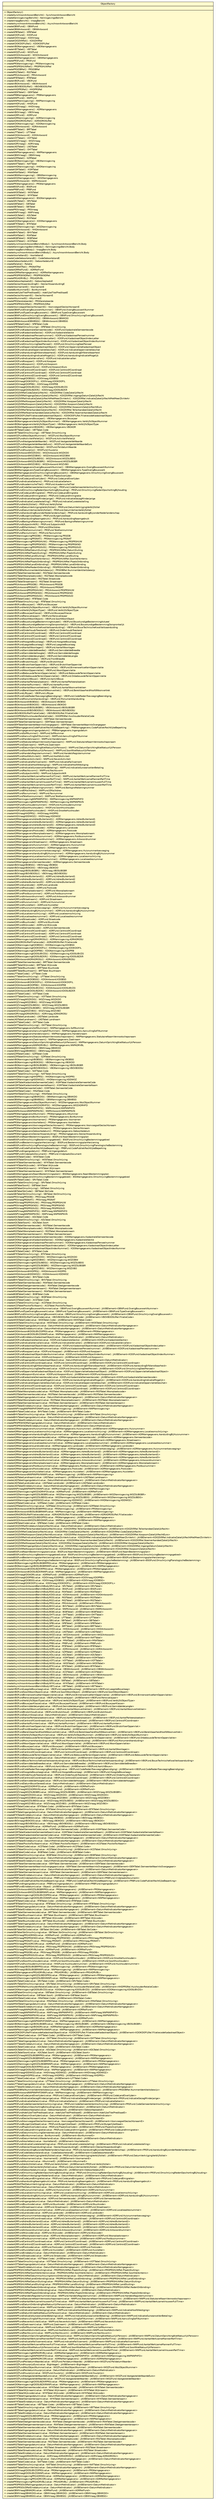 #!/usr/local/bin/dot
#
# Class diagram 
# Generated by UMLGraph version R5_6-24-gf6e263 (http://www.umlgraph.org/)
#

digraph G {
	edge [fontname="Helvetica",fontsize=10,labelfontname="Helvetica",labelfontsize=10];
	node [fontname="Helvetica",fontsize=10,shape=plaintext];
	nodesep=0.25;
	ranksep=0.5;
	// nl.egem.stuf.sector.bg._0204.ObjectFactory
	c140947 [label=<<table title="nl.egem.stuf.sector.bg._0204.ObjectFactory" border="0" cellborder="1" cellspacing="0" cellpadding="2" port="p" bgcolor="lemonChiffon" href="./ObjectFactory.html">
		<tr><td><table border="0" cellspacing="0" cellpadding="1">
<tr><td align="center" balign="center"> ObjectFactory </td></tr>
		</table></td></tr>
		<tr><td><table border="0" cellspacing="0" cellpadding="1">
<tr><td align="left" balign="left">  </td></tr>
		</table></td></tr>
		<tr><td><table border="0" cellspacing="0" cellpadding="1">
<tr><td align="left" balign="left"> + ObjectFactory() </td></tr>
<tr><td align="left" balign="left"> + createSynchroonAntwoordBericht() : SynchroonAntwoordBericht </td></tr>
<tr><td align="left" balign="left"> + createKennisgevingsBericht() : KennisgevingsBericht </td></tr>
<tr><td align="left" balign="left"> + createVraagBericht() : VraagBericht </td></tr>
<tr><td align="left" balign="left"> + createAsynchroonAntwoordBericht() : AsynchroonAntwoordBericht </td></tr>
<tr><td align="left" balign="left"> + createOBWFund() : OBWFund </td></tr>
<tr><td align="left" balign="left"> + createOBWAntwoord() : OBWAntwoord </td></tr>
<tr><td align="left" balign="left"> + createSPBTabel() : SPBTabel </td></tr>
<tr><td align="left" balign="left"> + createKDOFund() : KDOFund </td></tr>
<tr><td align="left" balign="left"> + createKDOVraag() : KDOVraag </td></tr>
<tr><td align="left" balign="left"> + createKDOZKRRel() : KDOZKRRel </td></tr>
<tr><td align="left" balign="left"> + createKDOKDOFILRel() : KDOKDOFILRel </td></tr>
<tr><td align="left" balign="left"> + createVBOKerngegevens() : VBOKerngegevens </td></tr>
<tr><td align="left" balign="left"> + createVBTTabel() : VBTTabel </td></tr>
<tr><td align="left" balign="left"> + createWOZFund() : WOZFund </td></tr>
<tr><td align="left" balign="left"> + createWOZAntwoord() : WOZAntwoord </td></tr>
<tr><td align="left" balign="left"> + createOBWKerngegevens() : OBWKerngegevens </td></tr>
<tr><td align="left" balign="left"> + createPRSFund() : PRSFund </td></tr>
<tr><td align="left" balign="left"> + createPRSKennisgeving() : PRSKennisgeving </td></tr>
<tr><td align="left" balign="left"> + createPRSPRSHUWRel() : PRSPRSHUWRel </td></tr>
<tr><td align="left" balign="left"> + createPRSIDBRel() : PRSIDBRel </td></tr>
<tr><td align="left" balign="left"> + createR02Tabel() : R02Tabel </td></tr>
<tr><td align="left" balign="left"> + createPRSAntwoord() : PRSAntwoord </td></tr>
<tr><td align="left" balign="left"> + createRTBTabel() : RTBTabel </td></tr>
<tr><td align="left" balign="left"> + createVBOFund() : VBOFund </td></tr>
<tr><td align="left" balign="left"> + createVBOAntwoord() : VBOAntwoord </td></tr>
<tr><td align="left" balign="left"> + createVBOVBOOSURel() : VBOVBOOSURel </td></tr>
<tr><td align="left" balign="left"> + createHHDPRSRel() : HHDPRSRel </td></tr>
<tr><td align="left" balign="left"> + createGEMTabel() : GEMTabel </td></tr>
<tr><td align="left" balign="left"> + createPRBKerngegevens() : PRBKerngegevens </td></tr>
<tr><td align="left" balign="left"> + createNNPFund() : NNPFund </td></tr>
<tr><td align="left" balign="left"> + createNNPKennisgeving() : NNPKennisgeving </td></tr>
<tr><td align="left" balign="left"> + createHHDFund() : HHDFund </td></tr>
<tr><td align="left" balign="left"> + createHHDVraag() : HHDVraag </td></tr>
<tr><td align="left" balign="left"> + createADRKerngegevens() : ADRKerngegevens </td></tr>
<tr><td align="left" balign="left"> + createVBOVraag() : VBOVraag </td></tr>
<tr><td align="left" balign="left"> + createADRFund() : ADRFund </td></tr>
<tr><td align="left" balign="left"> + createADRKennisgeving() : ADRKennisgeving </td></tr>
<tr><td align="left" balign="left"> + createADRADROSURel() : ADRADROSURel </td></tr>
<tr><td align="left" balign="left"> + createKDOKennisgeving() : KDOKennisgeving </td></tr>
<tr><td align="left" balign="left"> + createADRAntwoord() : ADRAntwoord </td></tr>
<tr><td align="left" balign="left"> + createBRTTabel() : BRTTabel </td></tr>
<tr><td align="left" balign="left"> + createLFTTabel() : LFTTabel </td></tr>
<tr><td align="left" balign="left"> + createKDOAntwoord() : KDOAntwoord </td></tr>
<tr><td align="left" balign="left"> + createVOTTabel() : VOTTabel </td></tr>
<tr><td align="left" balign="left"> + createWOZVraag() : WOZVraag </td></tr>
<tr><td align="left" balign="left"> + createADRVraag() : ADRVraag </td></tr>
<tr><td align="left" balign="left"> + createLNDTabel() : LNDTabel </td></tr>
<tr><td align="left" balign="left"> + createOHTTabel() : OHTTabel </td></tr>
<tr><td align="left" balign="left"> + createNNPKerngegevens() : NNPKerngegevens </td></tr>
<tr><td align="left" balign="left"> + createOBWVraag() : OBWVraag </td></tr>
<tr><td align="left" balign="left"> + createSZRTabel() : SZRTabel </td></tr>
<tr><td align="left" balign="left"> + createVBOKennisgeving() : VBOKennisgeving </td></tr>
<tr><td align="left" balign="left"> + createNATTabel() : NATTabel </td></tr>
<tr><td align="left" balign="left"> + createHHDKennisgeving() : HHDKennisgeving </td></tr>
<tr><td align="left" balign="left"> + createKGMTabel() : KGMTabel </td></tr>
<tr><td align="left" balign="left"> + createMNATabel() : MNATabel </td></tr>
<tr><td align="left" balign="left"> + createOBWKennisgeving() : OBWKennisgeving </td></tr>
<tr><td align="left" balign="left"> + createWOZKerngegevens() : WOZKerngegevens </td></tr>
<tr><td align="left" balign="left"> + createNNPAntwoord() : NNPAntwoord </td></tr>
<tr><td align="left" balign="left"> + createPRSKerngegevens() : PRSKerngegevens </td></tr>
<tr><td align="left" balign="left"> + createBSGFund() : BSGFund </td></tr>
<tr><td align="left" balign="left"> + createPRBFund() : PRBFund </td></tr>
<tr><td align="left" balign="left"> + createWOSTabel() : WOSTabel </td></tr>
<tr><td align="left" balign="left"> + createWYKTabel() : WYKTabel </td></tr>
<tr><td align="left" balign="left"> + createBSGKerngegevens() : BSGKerngegevens </td></tr>
<tr><td align="left" balign="left"> + createSRVTabel() : SRVTabel </td></tr>
<tr><td align="left" balign="left"> + createSIBTabel() : SIBTabel </td></tr>
<tr><td align="left" balign="left"> + createSBITabel() : SBITabel </td></tr>
<tr><td align="left" balign="left"> + createPRSVraag() : PRSVraag </td></tr>
<tr><td align="left" balign="left"> + createNNPVraag() : NNPVraag </td></tr>
<tr><td align="left" balign="left"> + createADLTabel() : ADLTabel </td></tr>
<tr><td align="left" balign="left"> + createR03Tabel() : R03Tabel </td></tr>
<tr><td align="left" balign="left"> + createKDOKerngegevens() : KDOKerngegevens </td></tr>
<tr><td align="left" balign="left"> + createBTKTabel() : BTKTabel </td></tr>
<tr><td align="left" balign="left"> + createWOZKennisgeving() : WOZKennisgeving </td></tr>
<tr><td align="left" balign="left"> + createHHDAntwoord() : HHDAntwoord </td></tr>
<tr><td align="left" balign="left"> + createBHVTabel() : BHVTabel </td></tr>
<tr><td align="left" balign="left"> + createR04Tabel() : R04Tabel </td></tr>
<tr><td align="left" balign="left"> + createBGBTabel() : BGBTabel </td></tr>
<tr><td align="left" balign="left"> + createACDTabel() : ACDTabel </td></tr>
<tr><td align="left" balign="left"> + createSynchroonAntwoordBerichtBody() : SynchroonAntwoordBericht.Body </td></tr>
<tr><td align="left" balign="left"> + createKennisgevingsBerichtBody() : KennisgevingsBericht.Body </td></tr>
<tr><td align="left" balign="left"> + createVraagBerichtBody() : VraagBericht.Body </td></tr>
<tr><td align="left" balign="left"> + createAsynchroonAntwoordBerichtBody() : AsynchroonAntwoordBericht.Body </td></tr>
<tr><td align="left" balign="left"> + createVoorlettersE() : VoorlettersE </td></tr>
<tr><td align="left" balign="left"> + createCodeGeboortelandE() : CodeGeboortelandE </td></tr>
<tr><td align="left" balign="left"> + createGeboortedatumE() : GeboortedatumE </td></tr>
<tr><td align="left" balign="left"> + createRelatie() : Relatie </td></tr>
<tr><td align="left" balign="left"> + createPRSNATRel() : PRSNATRel </td></tr>
<tr><td align="left" balign="left"> + createADRRelFund() : ADRRelFund </td></tr>
<tr><td align="left" balign="left"> + createADRRelKerngegevens() : ADRRelKerngegevens </td></tr>
<tr><td align="left" balign="left"> + createPRSPRSKNDRel() : PRSPRSKNDRel </td></tr>
<tr><td align="left" balign="left"> + createPRSADRVBL() : PRSADRVBL </td></tr>
<tr><td align="left" balign="left"> + createGeboorteplaatsE() : GeboorteplaatsE </td></tr>
<tr><td align="left" balign="left"> + createGeslachtsaanduidingE() : GeslachtsaanduidingE </td></tr>
<tr><td align="left" balign="left"> + createVoornamenE() : VoornamenE </td></tr>
<tr><td align="left" balign="left"> + createBsnNummerE() : BsnNummerE </td></tr>
<tr><td align="left" balign="left"> + createAdellijkeTitelPredikaatE() : AdellijkeTitelPredikaatE </td></tr>
<tr><td align="left" balign="left"> + createGeslachtsnaamE() : GeslachtsnaamE </td></tr>
<tr><td align="left" balign="left"> + createANummerE() : ANummerE </td></tr>
<tr><td align="left" balign="left"> + createPRSGerelateerde() : PRSGerelateerde </td></tr>
<tr><td align="left" balign="left"> + createPRSPRSOUDRel() : PRSPRSOUDRel </td></tr>
<tr><td align="left" balign="left"> + createVoorvoegselGeslachtsnaamE() : VoorvoegselGeslachtsnaamE </td></tr>
<tr><td align="left" balign="left"> + createOBWFundOverigBouwwerkNummer() : OBWFund.OverigBouwwerkNummer </td></tr>
<tr><td align="left" balign="left"> + createOBWFundTypeOverigBouwwerk() : OBWFund.TypeOverigBouwwerk </td></tr>
<tr><td align="left" balign="left"> + createOBWFundOmschrijvingOverigBouwwerk() : OBWFund.OmschrijvingOverigBouwwerk </td></tr>
<tr><td align="left" balign="left"> + createOBWAntwoordOBWKDO() : OBWAntwoord.OBWKDO </td></tr>
<tr><td align="left" balign="left"> + createOBWAntwoordOBWBSG() : OBWAntwoord.OBWBSG </td></tr>
<tr><td align="left" balign="left"> + createSPBTabelCode() : SPBTabel.Code </td></tr>
<tr><td align="left" balign="left"> + createSPBTabelOmschrijving() : SPBTabel.Omschrijving </td></tr>
<tr><td align="left" balign="left"> + createKDOFundKadastraleGemeentecode() : KDOFund.KadastraleGemeentecode </td></tr>
<tr><td align="left" balign="left"> + createKDOFundKadastraleSectie() : KDOFund.KadastraleSectie </td></tr>
<tr><td align="left" balign="left"> + createKDOFundKadastraalPerceelnummer() : KDOFund.KadastraalPerceelnummer </td></tr>
<tr><td align="left" balign="left"> + createKDOFundKadastraalObjectIndexLetter() : KDOFund.KadastraalObjectIndexLetter </td></tr>
<tr><td align="left" balign="left"> + createKDOFundKadastraalObjectIndexNummer() : KDOFund.KadastraalObjectIndexNummer </td></tr>
<tr><td align="left" balign="left"> + createKDOFundOmschrijvingDeelPerceel() : KDOFund.OmschrijvingDeelPerceel </td></tr>
<tr><td align="left" balign="left"> + createKDOFundOppervlakteKadastraalObject() : KDOFund.OppervlakteKadastraalObject </td></tr>
<tr><td align="left" balign="left"> + createKDOFundIndicatieOppervlakteGeschat() : KDOFund.IndicatieOppervlakteGeschat </td></tr>
<tr><td align="left" balign="left"> + createKDOFundAanduidingErfdienstbaarheid() : KDOFund.AanduidingErfdienstbaarheid </td></tr>
<tr><td align="left" balign="left"> + createKDOFundAanduidingIndicatieMogelijk() : KDOFund.AanduidingIndicatieMogelijk </td></tr>
<tr><td align="left" balign="left"> + createKDOFundIndicatieVervallen() : KDOFund.IndicatieVervallen </td></tr>
<tr><td align="left" balign="left"> + createKDOFundKoopjaar() : KDOFund.Koopjaar </td></tr>
<tr><td align="left" balign="left"> + createKDOFundKoopsom() : KDOFund.Koopsom </td></tr>
<tr><td align="left" balign="left"> + createKDOFundKoopsomEuro() : KDOFund.KoopsomEuro </td></tr>
<tr><td align="left" balign="left"> + createKDOFundCentroidXCoordinaat() : KDOFund.CentroidXCoordinaat </td></tr>
<tr><td align="left" balign="left"> + createKDOFundCentroidYCoordinaat() : KDOFund.CentroidYCoordinaat </td></tr>
<tr><td align="left" balign="left"> + createKDOFundCentroidZCoordinaat() : KDOFund.CentroidZCoordinaat </td></tr>
<tr><td align="left" balign="left"> + createKDOVraagKDOBSG() : KDOVraag.KDOBSG </td></tr>
<tr><td align="left" balign="left"> + createKDOVraagKDOKDOFIL() : KDOVraag.KDOKDOFIL </td></tr>
<tr><td align="left" balign="left"> + createKDOVraagKDOPRB() : KDOVraag.KDOPRB </td></tr>
<tr><td align="left" balign="left"> + createKDOVraagKDOSUBVZG() : KDOVraag.KDOSUBVZG </td></tr>
<tr><td align="left" balign="left"> + createKDOVraagKDOSUBZKR() : KDOVraag.KDOSUBZKR </td></tr>
<tr><td align="left" balign="left"> + createKDOZKRRelCodeZakelijkRecht() : KDOZKRRel.CodeZakelijkRecht </td></tr>
<tr><td align="left" balign="left"> + createKDOZKRRelIngangsDatumZakelijkRecht() : KDOZKRRel.IngangsDatumZakelijkRecht </td></tr>
<tr><td align="left" balign="left"> + createKDOZKRRelIndicatieZakelijkRechtMetMeerZknVerkr() : KDOZKRRel.IndicatieZakelijkRechtMetMeerZknVerkr </td></tr>
<tr><td align="left" balign="left"> + createKDOZKRRelKoopjaarZakelijkRecht() : KDOZKRRel.KoopjaarZakelijkRecht </td></tr>
<tr><td align="left" balign="left"> + createKDOZKRRelKoopsomZakelijkRecht() : KDOZKRRel.KoopsomZakelijkRecht </td></tr>
<tr><td align="left" balign="left"> + createKDOZKRRelKoopsomZakelijkRechtEuro() : KDOZKRRel.KoopsomZakelijkRechtEuro </td></tr>
<tr><td align="left" balign="left"> + createKDOZKRRelTellerAandeelZakelijkRecht() : KDOZKRRel.TellerAandeelZakelijkRecht </td></tr>
<tr><td align="left" balign="left"> + createKDOZKRRelNoemerAandeelZakelijkRecht() : KDOZKRRel.NoemerAandeelZakelijkRecht </td></tr>
<tr><td align="left" balign="left"> + createKDOKDOFILRelFiliatiecodeKadastraalObject() : KDOKDOFILRel.FiliatiecodeKadastraalObject </td></tr>
<tr><td align="left" balign="left"> + createVBOKerngegevensBouwjaar() : VBOKerngegevens.Bouwjaar </td></tr>
<tr><td align="left" balign="left"> + createVBOKerngegevensVerblijfsObjectNummer() : VBOKerngegevens.VerblijfsObjectNummer </td></tr>
<tr><td align="left" balign="left"> + createVBOKerngegevensVerblijfsObjectType() : VBOKerngegevens.VerblijfsObjectType </td></tr>
<tr><td align="left" balign="left"> + createVBOKerngegevensVBOADR() : VBOKerngegevens.VBOADR </td></tr>
<tr><td align="left" balign="left"> + createVBTTabelCode() : VBTTabel.Code </td></tr>
<tr><td align="left" balign="left"> + createVBTTabelOmschrijving() : VBTTabel.Omschrijving </td></tr>
<tr><td align="left" balign="left"> + createWOZFundWozObjectNummer() : WOZFund.WozObjectNummer </td></tr>
<tr><td align="left" balign="left"> + createWOZFundActiviteitFeitelijk() : WOZFund.ActiviteitFeitelijk </td></tr>
<tr><td align="left" balign="left"> + createWOZFundVastgesteldeWaarde() : WOZFund.VastgesteldeWaarde </td></tr>
<tr><td align="left" balign="left"> + createWOZFundVastgesteldeWaardeEuro() : WOZFund.VastgesteldeWaardeEuro </td></tr>
<tr><td align="left" balign="left"> + createWOZFundPeildatumWaarde() : WOZFund.PeildatumWaarde </td></tr>
<tr><td align="left" balign="left"> + createWOZFundHuurprijs() : WOZFund.Huurprijs </td></tr>
<tr><td align="left" balign="left"> + createWOZAntwoordWOZKDO() : WOZAntwoord.WOZKDO </td></tr>
<tr><td align="left" balign="left"> + createWOZAntwoordWOZOBW() : WOZAntwoord.WOZOBW </td></tr>
<tr><td align="left" balign="left"> + createWOZAntwoordWOZSUBEIG() : WOZAntwoord.WOZSUBEIG </td></tr>
<tr><td align="left" balign="left"> + createWOZAntwoordWOZSUBGBR() : WOZAntwoord.WOZSUBGBR </td></tr>
<tr><td align="left" balign="left"> + createWOZAntwoordWOZVBO() : WOZAntwoord.WOZVBO </td></tr>
<tr><td align="left" balign="left"> + createOBWKerngegevensOverigBouwwerkNummer() : OBWKerngegevens.OverigBouwwerkNummer </td></tr>
<tr><td align="left" balign="left"> + createOBWKerngegevensTypeOverigBouwwerk() : OBWKerngegevens.TypeOverigBouwwerk </td></tr>
<tr><td align="left" balign="left"> + createOBWKerngegevensOmschrijvingOverigBouwwerk() : OBWKerngegevens.OmschrijvingOverigBouwwerk </td></tr>
<tr><td align="left" balign="left"> + createPRSFundPlaatsOverlijden() : PRSFund.PlaatsOverlijden </td></tr>
<tr><td align="left" balign="left"> + createPRSFundCodeLandOverlijden() : PRSFund.CodeLandOverlijden </td></tr>
<tr><td align="left" balign="left"> + createPRSFundIndicatieGeheim() : PRSFund.IndicatieGeheim </td></tr>
<tr><td align="left" balign="left"> + createPRSFundAcademischeTitel() : PRSFund.AcademischeTitel </td></tr>
<tr><td align="left" balign="left"> + createPRSFundCodeGemeenteVanInschrijving() : PRSFund.CodeGemeenteVanInschrijving </td></tr>
<tr><td align="left" balign="left"> + createPRSFundOmschrijvingRedenOpschortingBijhouding() : PRSFund.OmschrijvingRedenOpschortingBijhouding </td></tr>
<tr><td align="left" balign="left"> + createPRSFundCodeLandEmigratie() : PRSFund.CodeLandEmigratie </td></tr>
<tr><td align="left" balign="left"> + createPRSFundCodeLandImmigratie() : PRSFund.CodeLandImmigratie </td></tr>
<tr><td align="left" balign="left"> + createPRSFundIndicatieGezagMinderjarige() : PRSFund.IndicatieGezagMinderjarige </td></tr>
<tr><td align="left" balign="left"> + createPRSFundIndicatieCuratelestelling() : PRSFund.IndicatieCuratelestelling </td></tr>
<tr><td align="left" balign="left"> + createPRSFundVerblijfstitel() : PRSFund.Verblijfstitel </td></tr>
<tr><td align="left" balign="left"> + createPRSFundDatumVerkrijgingVerblijfstitel() : PRSFund.DatumVerkrijgingVerblijfstitel </td></tr>
<tr><td align="left" balign="left"> + createPRSFundDatumVerliesVerblijfstitel() : PRSFund.DatumVerliesVerblijfstitel </td></tr>
<tr><td align="left" balign="left"> + createPRSFundAanduidingBijzonderNederlanderschap() : PRSFund.AanduidingBijzonderNederlanderschap </td></tr>
<tr><td align="left" balign="left"> + createPRSFundBurgerlijkeStaat() : PRSFund.BurgerlijkeStaat </td></tr>
<tr><td align="left" balign="left"> + createPRSFundAanduidingNaamgebruik() : PRSFund.AanduidingNaamgebruik </td></tr>
<tr><td align="left" balign="left"> + createPRSFundBankgiroRekeningnummer() : PRSFund.BankgiroRekeningnummer </td></tr>
<tr><td align="left" balign="left"> + createPRSFundSubjectnrAKR() : PRSFund.SubjectnrAKR </td></tr>
<tr><td align="left" balign="left"> + createPRSFundEMailAdres() : PRSFund.EMailAdres </td></tr>
<tr><td align="left" balign="left"> + createPRSFundTelefoonnummer() : PRSFund.Telefoonnummer </td></tr>
<tr><td align="left" balign="left"> + createPRSFundFaxnummer() : PRSFund.Faxnummer </td></tr>
<tr><td align="left" balign="left"> + createPRSKennisgevingPRSIDB() : PRSKennisgeving.PRSIDB </td></tr>
<tr><td align="left" balign="left"> + createPRSKennisgevingPRSNAT() : PRSKennisgeving.PRSNAT </td></tr>
<tr><td align="left" balign="left"> + createPRSKennisgevingPRSPRSHUW() : PRSKennisgeving.PRSPRSHUW </td></tr>
<tr><td align="left" balign="left"> + createPRSKennisgevingPRSPRSKND() : PRSKennisgeving.PRSPRSKND </td></tr>
<tr><td align="left" balign="left"> + createPRSKennisgevingPRSPRSOUD() : PRSKennisgeving.PRSPRSOUD </td></tr>
<tr><td align="left" balign="left"> + createPRSPRSHUWRelDatumSluiting() : PRSPRSHUWRel.DatumSluiting </td></tr>
<tr><td align="left" balign="left"> + createPRSPRSHUWRelPlaatsSluiting() : PRSPRSHUWRel.PlaatsSluiting </td></tr>
<tr><td align="left" balign="left"> + createPRSPRSHUWRelLandSluiting() : PRSPRSHUWRel.LandSluiting </td></tr>
<tr><td align="left" balign="left"> + createPRSPRSHUWRelSoortVerbintenis() : PRSPRSHUWRel.SoortVerbintenis </td></tr>
<tr><td align="left" balign="left"> + createPRSPRSHUWRelPlaatsOntbinding() : PRSPRSHUWRel.PlaatsOntbinding </td></tr>
<tr><td align="left" balign="left"> + createPRSPRSHUWRelLandOntbinding() : PRSPRSHUWRel.LandOntbinding </td></tr>
<tr><td align="left" balign="left"> + createPRSPRSHUWRelRedenOntbinding() : PRSPRSHUWRel.RedenOntbinding </td></tr>
<tr><td align="left" balign="left"> + createPRSIDBRelNummerIdentiteitsbewijs() : PRSIDBRel.NummerIdentiteitsbewijs </td></tr>
<tr><td align="left" balign="left"> + createR02TabelGemeentecode() : R02Tabel.Gemeentecode </td></tr>
<tr><td align="left" balign="left"> + createR02TabelWoonplaatscode() : R02Tabel.Woonplaatscode </td></tr>
<tr><td align="left" balign="left"> + createR02TabelStraatcode() : R02Tabel.Straatcode </td></tr>
<tr><td align="left" balign="left"> + createR02TabelStraatnaam() : R02Tabel.Straatnaam </td></tr>
<tr><td align="left" balign="left"> + createPRSAntwoordPRSIDB() : PRSAntwoord.PRSIDB </td></tr>
<tr><td align="left" balign="left"> + createPRSAntwoordPRSNAT() : PRSAntwoord.PRSNAT </td></tr>
<tr><td align="left" balign="left"> + createPRSAntwoordPRSPRSHUW() : PRSAntwoord.PRSPRSHUW </td></tr>
<tr><td align="left" balign="left"> + createPRSAntwoordPRSPRSKND() : PRSAntwoord.PRSPRSKND </td></tr>
<tr><td align="left" balign="left"> + createPRSAntwoordPRSPRSOUD() : PRSAntwoord.PRSPRSOUD </td></tr>
<tr><td align="left" balign="left"> + createRTBTabelCode() : RTBTabel.Code </td></tr>
<tr><td align="left" balign="left"> + createRTBTabelOmschrijving() : RTBTabel.Omschrijving </td></tr>
<tr><td align="left" balign="left"> + createVBOFundBouwjaar() : VBOFund.Bouwjaar </td></tr>
<tr><td align="left" balign="left"> + createVBOFundVerblijfsObjectNummer() : VBOFund.VerblijfsObjectNummer </td></tr>
<tr><td align="left" balign="left"> + createVBOFundVerblijfsObjectType() : VBOFund.VerblijfsObjectType </td></tr>
<tr><td align="left" balign="left"> + createVBOFundBouwjaarKlasse() : VBOFund.BouwjaarKlasse </td></tr>
<tr><td align="left" balign="left"> + createVBOFundRenovatiejaar() : VBOFund.Renovatiejaar </td></tr>
<tr><td align="left" balign="left"> + createVBOFundSoortWoonObject() : VBOFund.SoortWoonObject </td></tr>
<tr><td align="left" balign="left"> + createVBOFundBouwkundigeBestemmingActueel() : VBOFund.BouwkundigeBestemmingActueel </td></tr>
<tr><td align="left" balign="left"> + createVBOFundBouwkundigeBestemmingOorspronkelijk() : VBOFund.BouwkundigeBestemmingOorspronkelijk </td></tr>
<tr><td align="left" balign="left"> + createVBOFundBouwTechnischeKwaliteitsaanduiding() : VBOFund.BouwTechnischeKwaliteitsaanduiding </td></tr>
<tr><td align="left" balign="left"> + createVBOFundOnderhoudsToestand() : VBOFund.OnderhoudsToestand </td></tr>
<tr><td align="left" balign="left"> + createVBOFundCentroidXCoordinaat() : VBOFund.CentroidXCoordinaat </td></tr>
<tr><td align="left" balign="left"> + createVBOFundCentroidYCoordinaat() : VBOFund.CentroidYCoordinaat </td></tr>
<tr><td align="left" balign="left"> + createVBOFundCentroidZCoordinaat() : VBOFund.CentroidZCoordinaat </td></tr>
<tr><td align="left" balign="left"> + createVBOFundHoogsteBouwlaag() : VBOFund.HoogsteBouwlaag </td></tr>
<tr><td align="left" balign="left"> + createVBOFundLaagsteBouwlaag() : VBOFund.LaagsteBouwlaag </td></tr>
<tr><td align="left" balign="left"> + createVBOFundAantalWoonlagen() : VBOFund.AantalWoonlagen </td></tr>
<tr><td align="left" balign="left"> + createVBOFundGemiddeldeBreedte() : VBOFund.GemiddeldeBreedte </td></tr>
<tr><td align="left" balign="left"> + createVBOFundGemiddeldeHoogte() : VBOFund.GemiddeldeHoogte </td></tr>
<tr><td align="left" balign="left"> + createVBOFundGemiddeldeLengte() : VBOFund.GemiddeldeLengte </td></tr>
<tr><td align="left" balign="left"> + createVBOFundFrontBreedte() : VBOFund.FrontBreedte </td></tr>
<tr><td align="left" balign="left"> + createVBOFundBrutoInhoud() : VBOFund.BrutoInhoud </td></tr>
<tr><td align="left" balign="left"> + createVBOFundBrutoVloerOppervlak() : VBOFund.BrutoVloerOppervlak </td></tr>
<tr><td align="left" balign="left"> + createVBOFundBinnenwerkseKernOppervlakte() : VBOFund.BinnenwerkseKernOppervlakte </td></tr>
<tr><td align="left" balign="left"> + createVBOFundWoonOppervlakte() : VBOFund.WoonOppervlakte </td></tr>
<tr><td align="left" balign="left"> + createVBOFundBebouwdeTerreinOppervlakte() : VBOFund.BebouwdeTerreinOppervlakte </td></tr>
<tr><td align="left" balign="left"> + createVBOFundOnbebouwdeTerreinOppervlakte() : VBOFund.OnbebouwdeTerreinOppervlakte </td></tr>
<tr><td align="left" balign="left"> + createVBOFundAanUitBouw() : VBOFund.AanUitBouw </td></tr>
<tr><td align="left" balign="left"> + createVBOFundAantalParkeerplaatsen() : VBOFund.AantalParkeerplaatsen </td></tr>
<tr><td align="left" balign="left"> + createVBOFundAantalRuimten() : VBOFund.AantalRuimten </td></tr>
<tr><td align="left" balign="left"> + createVBOFundAantalWoonvertrekken() : VBOFund.AantalWoonvertrekken </td></tr>
<tr><td align="left" balign="left"> + createVBOFundBereikbaarheidHoofdWoonvertrek() : VBOFund.BereikbaarheidHoofdWoonvertrek </td></tr>
<tr><td align="left" balign="left"> + createVBOFundLifttype() : VBOFund.Lifttype </td></tr>
<tr><td align="left" balign="left"> + createVBOFundCodeRedenToevoegingBeeindiging() : VBOFund.CodeRedenToevoegingBeeindiging </td></tr>
<tr><td align="left" balign="left"> + createVBOFundMonumentAanduiding() : VBOFund.MonumentAanduiding </td></tr>
<tr><td align="left" balign="left"> + createVBOAntwoordVBOBSG() : VBOAntwoord.VBOBSG </td></tr>
<tr><td align="left" balign="left"> + createVBOAntwoordVBOKDO() : VBOAntwoord.VBOKDO </td></tr>
<tr><td align="left" balign="left"> + createVBOAntwoordVBOSUBGBR() : VBOAntwoord.VBOSUBGBR </td></tr>
<tr><td align="left" balign="left"> + createVBOAntwoordVBOVBOOSU() : VBOAntwoord.VBOVBOOSU </td></tr>
<tr><td align="left" balign="left"> + createVBOVBOOSURelFiliatieCode() : VBOVBOOSURel.FiliatieCode </td></tr>
<tr><td align="left" balign="left"> + createHHDPRSRelHuishoudenRelatieCode() : HHDPRSRel.HuishoudenRelatieCode </td></tr>
<tr><td align="left" balign="left"> + createGEMTabelGemeentecode() : GEMTabel.Gemeentecode </td></tr>
<tr><td align="left" balign="left"> + createGEMTabelGemeentenaam() : GEMTabel.Gemeentenaam </td></tr>
<tr><td align="left" balign="left"> + createGEMTabelGemeenteWaarinIsOvergegaan() : GEMTabel.GemeenteWaarinIsOvergegaan </td></tr>
<tr><td align="left" balign="left"> + createPRBKerngegevensCodePubliekRechtlijkeBeperking() : PRBKerngegevens.CodePubliekRechtlijkeBeperking </td></tr>
<tr><td align="left" balign="left"> + createPRBKerngegevensIngangsdatum() : PRBKerngegevens.Ingangsdatum </td></tr>
<tr><td align="left" balign="left"> + createNNPFundSofiNummer() : NNPFund.SofiNummer </td></tr>
<tr><td align="left" balign="left"> + createNNPFundAanvullingSoFiNummer() : NNPFund.AanvullingSoFiNummer </td></tr>
<tr><td align="left" balign="left"> + createNNPFundHandelsnaam() : NNPFund.Handelsnaam </td></tr>
<tr><td align="left" balign="left"> + createNNPFundStatutaireNaamVennootschapsnaam() : NNPFund.StatutaireNaamVennootschapsnaam </td></tr>
<tr><td align="left" balign="left"> + createNNPFundZaaknaam() : NNPFund.Zaaknaam </td></tr>
<tr><td align="left" balign="left"> + createNNPFundDatumOprichtingNietNatuurlijkPersoon() : NNPFund.DatumOprichtingNietNatuurlijkPersoon </td></tr>
<tr><td align="left" balign="left"> + createNNPFundSoortNietNatuurlijkPersoon() : NNPFund.SoortNietNatuurlijkPersoon </td></tr>
<tr><td align="left" balign="left"> + createNNPFundHandelsRegisternummer() : NNPFund.HandelsRegisternummer </td></tr>
<tr><td align="left" balign="left"> + createNNPFundHoofdActiviteit() : NNPFund.HoofdActiviteit </td></tr>
<tr><td align="left" balign="left"> + createNNPFundNevenActiviteit() : NNPFund.NevenActiviteit </td></tr>
<tr><td align="left" balign="left"> + createNNPFundIndicatieFaillisement() : NNPFund.IndicatieFaillisement </td></tr>
<tr><td align="left" balign="left"> + createNNPFundIndicatieHoofdVestiging() : NNPFund.IndicatieHoofdVestiging </td></tr>
<tr><td align="left" balign="left"> + createNNPFundIndicatieSurseanceVanBetaling() : NNPFund.IndicatieSurseanceVanBetaling </td></tr>
<tr><td align="left" balign="left"> + createNNPFundRechtsvorm() : NNPFund.Rechtsvorm </td></tr>
<tr><td align="left" balign="left"> + createNNPFundSubjectnrAKR() : NNPFund.SubjectnrAKR </td></tr>
<tr><td align="left" balign="left"> + createNNPFundAantalWerkzameMannenFullTime() : NNPFund.AantalWerkzameMannenFullTime </td></tr>
<tr><td align="left" balign="left"> + createNNPFundAantalWerkzameMannenPartTime() : NNPFund.AantalWerkzameMannenPartTime </td></tr>
<tr><td align="left" balign="left"> + createNNPFundAantalWerkzameVrouwenFullTime() : NNPFund.AantalWerkzameVrouwenFullTime </td></tr>
<tr><td align="left" balign="left"> + createNNPFundAantalWerkzameVrouwenPartTime() : NNPFund.AantalWerkzameVrouwenPartTime </td></tr>
<tr><td align="left" balign="left"> + createNNPFundBankgiroRekeningnummer() : NNPFund.BankgiroRekeningnummer </td></tr>
<tr><td align="left" balign="left"> + createNNPFundEMailAdres() : NNPFund.EMailAdres </td></tr>
<tr><td align="left" balign="left"> + createNNPFundFaxnummer() : NNPFund.Faxnummer </td></tr>
<tr><td align="left" balign="left"> + createNNPFundTelefoonnummer() : NNPFund.Telefoonnummer </td></tr>
<tr><td align="left" balign="left"> + createNNPKennisgevingNNPNNPHFD() : NNPKennisgeving.NNPNNPHFD </td></tr>
<tr><td align="left" balign="left"> + createNNPKennisgevingNNPNNPNVN() : NNPKennisgeving.NNPNNPNVN </td></tr>
<tr><td align="left" balign="left"> + createHHDFundHuishoudennummer() : HHDFund.Huishoudennummer </td></tr>
<tr><td align="left" balign="left"> + createHHDFundSoortHuishouden() : HHDFund.SoortHuishouden </td></tr>
<tr><td align="left" balign="left"> + createHHDFundGrootteHuishouden() : HHDFund.GrootteHuishouden </td></tr>
<tr><td align="left" balign="left"> + createHHDVraagHHDPRS() : HHDVraag.HHDPRS </td></tr>
<tr><td align="left" balign="left"> + createHHDVraagHDDWOZ() : HHDVraag.HDDWOZ </td></tr>
<tr><td align="left" balign="left"> + createADRKerngegevensAdresBuitenland1() : ADRKerngegevens.AdresBuitenland1 </td></tr>
<tr><td align="left" balign="left"> + createADRKerngegevensAdresBuitenland2() : ADRKerngegevens.AdresBuitenland2 </td></tr>
<tr><td align="left" balign="left"> + createADRKerngegevensAdresBuitenland3() : ADRKerngegevens.AdresBuitenland3 </td></tr>
<tr><td align="left" balign="left"> + createADRKerngegevensLandcode() : ADRKerngegevens.Landcode </td></tr>
<tr><td align="left" balign="left"> + createADRKerngegevensPostcode() : ADRKerngegevens.Postcode </td></tr>
<tr><td align="left" balign="left"> + createADRKerngegevensWoonplaatsnaam() : ADRKerngegevens.Woonplaatsnaam </td></tr>
<tr><td align="left" balign="left"> + createADRKerngegevensPostbusnummer() : ADRKerngegevens.Postbusnummer </td></tr>
<tr><td align="left" balign="left"> + createADRKerngegevensAntwoordnummer() : ADRKerngegevens.Antwoordnummer </td></tr>
<tr><td align="left" balign="left"> + createADRKerngegevensStraatnaam() : ADRKerngegevens.Straatnaam </td></tr>
<tr><td align="left" balign="left"> + createADRKerngegevensHuisnummer() : ADRKerngegevens.Huisnummer </td></tr>
<tr><td align="left" balign="left"> + createADRKerngegevensHuisletter() : ADRKerngegevens.Huisletter </td></tr>
<tr><td align="left" balign="left"> + createADRKerngegevensHuisnummertoevoeging() : ADRKerngegevens.Huisnummertoevoeging </td></tr>
<tr><td align="left" balign="left"> + createADRKerngegevensAanduidingBijHuisnummer() : ADRKerngegevens.AanduidingBijHuisnummer </td></tr>
<tr><td align="left" balign="left"> + createADRKerngegevensLocatieomschrijving() : ADRKerngegevens.Locatieomschrijving </td></tr>
<tr><td align="left" balign="left"> + createADRKerngegevensLocatieadresnummer() : ADRKerngegevens.Locatieadresnummer </td></tr>
<tr><td align="left" balign="left"> + createADRKerngegevensGemeentecode() : ADRKerngegevens.Gemeentecode </td></tr>
<tr><td align="left" balign="left"> + createVBOVraagVBOBSG() : VBOVraag.VBOBSG </td></tr>
<tr><td align="left" balign="left"> + createVBOVraagVBOKDO() : VBOVraag.VBOKDO </td></tr>
<tr><td align="left" balign="left"> + createVBOVraagVBOSUBGBR() : VBOVraag.VBOSUBGBR </td></tr>
<tr><td align="left" balign="left"> + createVBOVraagVBOVBOOSU() : VBOVraag.VBOVBOOSU </td></tr>
<tr><td align="left" balign="left"> + createADRFundAdresBuitenland1() : ADRFund.AdresBuitenland1 </td></tr>
<tr><td align="left" balign="left"> + createADRFundAdresBuitenland2() : ADRFund.AdresBuitenland2 </td></tr>
<tr><td align="left" balign="left"> + createADRFundAdresBuitenland3() : ADRFund.AdresBuitenland3 </td></tr>
<tr><td align="left" balign="left"> + createADRFundLandcode() : ADRFund.Landcode </td></tr>
<tr><td align="left" balign="left"> + createADRFundPostcode() : ADRFund.Postcode </td></tr>
<tr><td align="left" balign="left"> + createADRFundWoonplaatsnaam() : ADRFund.Woonplaatsnaam </td></tr>
<tr><td align="left" balign="left"> + createADRFundPostbusnummer() : ADRFund.Postbusnummer </td></tr>
<tr><td align="left" balign="left"> + createADRFundAntwoordnummer() : ADRFund.Antwoordnummer </td></tr>
<tr><td align="left" balign="left"> + createADRFundStraatnaam() : ADRFund.Straatnaam </td></tr>
<tr><td align="left" balign="left"> + createADRFundHuisnummer() : ADRFund.Huisnummer </td></tr>
<tr><td align="left" balign="left"> + createADRFundHuisletter() : ADRFund.Huisletter </td></tr>
<tr><td align="left" balign="left"> + createADRFundHuisnummertoevoeging() : ADRFund.Huisnummertoevoeging </td></tr>
<tr><td align="left" balign="left"> + createADRFundAanduidingBijHuisnummer() : ADRFund.AanduidingBijHuisnummer </td></tr>
<tr><td align="left" balign="left"> + createADRFundLocatieomschrijving() : ADRFund.Locatieomschrijving </td></tr>
<tr><td align="left" balign="left"> + createADRFundLocatieadresnummer() : ADRFund.Locatieadresnummer </td></tr>
<tr><td align="left" balign="left"> + createADRFundStraatcode() : ADRFund.Straatcode </td></tr>
<tr><td align="left" balign="left"> + createADRFundBuurtcode() : ADRFund.Buurtcode </td></tr>
<tr><td align="left" balign="left"> + createADRFundWijkcode() : ADRFund.Wijkcode </td></tr>
<tr><td align="left" balign="left"> + createADRFundGemeentecode() : ADRFund.Gemeentecode </td></tr>
<tr><td align="left" balign="left"> + createADRFundCentroidXCoordinaat() : ADRFund.CentroidXCoordinaat </td></tr>
<tr><td align="left" balign="left"> + createADRFundCentroidYCoordinaat() : ADRFund.CentroidYCoordinaat </td></tr>
<tr><td align="left" balign="left"> + createADRFundCentroidZCoordinaat() : ADRFund.CentroidZCoordinaat </td></tr>
<tr><td align="left" balign="left"> + createADRKennisgevingADRADROSU() : ADRKennisgeving.ADRADROSU </td></tr>
<tr><td align="left" balign="left"> + createADRADROSURelFiliatiecode() : ADRADROSURel.Filiatiecode </td></tr>
<tr><td align="left" balign="left"> + createKDOKennisgevingKDOBSG() : KDOKennisgeving.KDOBSG </td></tr>
<tr><td align="left" balign="left"> + createKDOKennisgevingKDOKDOFIL() : KDOKennisgeving.KDOKDOFIL </td></tr>
<tr><td align="left" balign="left"> + createKDOKennisgevingKDOPRB() : KDOKennisgeving.KDOPRB </td></tr>
<tr><td align="left" balign="left"> + createKDOKennisgevingKDOSUBVZG() : KDOKennisgeving.KDOSUBVZG </td></tr>
<tr><td align="left" balign="left"> + createKDOKennisgevingKDOSUBZKR() : KDOKennisgeving.KDOSUBZKR </td></tr>
<tr><td align="left" balign="left"> + createADRAntwoordADRADROSU() : ADRAntwoord.ADRADROSU </td></tr>
<tr><td align="left" balign="left"> + createBRTTabelGemeentecode() : BRTTabel.Gemeentecode </td></tr>
<tr><td align="left" balign="left"> + createBRTTabelWijkcode() : BRTTabel.Wijkcode </td></tr>
<tr><td align="left" balign="left"> + createBRTTabelBuurtcode() : BRTTabel.Buurtcode </td></tr>
<tr><td align="left" balign="left"> + createBRTTabelBuurtnaam() : BRTTabel.Buurtnaam </td></tr>
<tr><td align="left" balign="left"> + createLFTTabelCode() : LFTTabel.Code </td></tr>
<tr><td align="left" balign="left"> + createLFTTabelOmschrijving() : LFTTabel.Omschrijving </td></tr>
<tr><td align="left" balign="left"> + createKDOAntwoordKDOBSG() : KDOAntwoord.KDOBSG </td></tr>
<tr><td align="left" balign="left"> + createKDOAntwoordKDOKDOFIL() : KDOAntwoord.KDOKDOFIL </td></tr>
<tr><td align="left" balign="left"> + createKDOAntwoordKDOPRB() : KDOAntwoord.KDOPRB </td></tr>
<tr><td align="left" balign="left"> + createKDOAntwoordKDOSUBVZG() : KDOAntwoord.KDOSUBVZG </td></tr>
<tr><td align="left" balign="left"> + createKDOAntwoordKDOSUBZKR() : KDOAntwoord.KDOSUBZKR </td></tr>
<tr><td align="left" balign="left"> + createVOTTabelCode() : VOTTabel.Code </td></tr>
<tr><td align="left" balign="left"> + createVOTTabelOmschrijving() : VOTTabel.Omschrijving </td></tr>
<tr><td align="left" balign="left"> + createWOZVraagWOZKDO() : WOZVraag.WOZKDO </td></tr>
<tr><td align="left" balign="left"> + createWOZVraagWOZOBW() : WOZVraag.WOZOBW </td></tr>
<tr><td align="left" balign="left"> + createWOZVraagWOZSUBEIG() : WOZVraag.WOZSUBEIG </td></tr>
<tr><td align="left" balign="left"> + createWOZVraagWOZSUBGBR() : WOZVraag.WOZSUBGBR </td></tr>
<tr><td align="left" balign="left"> + createWOZVraagWOZVBO() : WOZVraag.WOZVBO </td></tr>
<tr><td align="left" balign="left"> + createADRVraagADRADROSU() : ADRVraag.ADRADROSU </td></tr>
<tr><td align="left" balign="left"> + createLNDTabelLandcode() : LNDTabel.Landcode </td></tr>
<tr><td align="left" balign="left"> + createLNDTabelLandnaam() : LNDTabel.Landnaam </td></tr>
<tr><td align="left" balign="left"> + createOHTTabelCode() : OHTTabel.Code </td></tr>
<tr><td align="left" balign="left"> + createOHTTabelOmschrijving() : OHTTabel.Omschrijving </td></tr>
<tr><td align="left" balign="left"> + createNNPKerngegevensSofiNummer() : NNPKerngegevens.SofiNummer </td></tr>
<tr><td align="left" balign="left"> + createNNPKerngegevensAanvullingSoFiNummer() : NNPKerngegevens.AanvullingSoFiNummer </td></tr>
<tr><td align="left" balign="left"> + createNNPKerngegevensHandelsnaam() : NNPKerngegevens.Handelsnaam </td></tr>
<tr><td align="left" balign="left"> + createNNPKerngegevensStatutaireNaamVennootschapsnaam() : NNPKerngegevens.StatutaireNaamVennootschapsnaam </td></tr>
<tr><td align="left" balign="left"> + createNNPKerngegevensZaaknaam() : NNPKerngegevens.Zaaknaam </td></tr>
<tr><td align="left" balign="left"> + createNNPKerngegevensDatumOprichtingNietNatuurlijkPersoon() : NNPKerngegevens.DatumOprichtingNietNatuurlijkPersoon </td></tr>
<tr><td align="left" balign="left"> + createNNPKerngegevensNNPADRVBL() : NNPKerngegevens.NNPADRVBL </td></tr>
<tr><td align="left" balign="left"> + createOBWVraagOBWKDO() : OBWVraag.OBWKDO </td></tr>
<tr><td align="left" balign="left"> + createOBWVraagOBWBSG() : OBWVraag.OBWBSG </td></tr>
<tr><td align="left" balign="left"> + createSZRTabelCode() : SZRTabel.Code </td></tr>
<tr><td align="left" balign="left"> + createSZRTabelOmschrijving() : SZRTabel.Omschrijving </td></tr>
<tr><td align="left" balign="left"> + createVBOKennisgevingVBOBSG() : VBOKennisgeving.VBOBSG </td></tr>
<tr><td align="left" balign="left"> + createVBOKennisgevingVBOKDO() : VBOKennisgeving.VBOKDO </td></tr>
<tr><td align="left" balign="left"> + createVBOKennisgevingVBOSUBGBR() : VBOKennisgeving.VBOSUBGBR </td></tr>
<tr><td align="left" balign="left"> + createVBOKennisgevingVBOVBOOSU() : VBOKennisgeving.VBOVBOOSU </td></tr>
<tr><td align="left" balign="left"> + createNATTabelCode() : NATTabel.Code </td></tr>
<tr><td align="left" balign="left"> + createNATTabelOmschrijving() : NATTabel.Omschrijving </td></tr>
<tr><td align="left" balign="left"> + createHHDKennisgevingHHDPRS() : HHDKennisgeving.HHDPRS </td></tr>
<tr><td align="left" balign="left"> + createHHDKennisgevingHDDWOZ() : HHDKennisgeving.HDDWOZ </td></tr>
<tr><td align="left" balign="left"> + createKGMTabelKadastraleGemeenteCode() : KGMTabel.KadastraleGemeenteCode </td></tr>
<tr><td align="left" balign="left"> + createKGMTabelKadastraleGemeenteNaam() : KGMTabel.KadastraleGemeenteNaam </td></tr>
<tr><td align="left" balign="left"> + createKGMTabelGemeenteCode() : KGMTabel.GemeenteCode </td></tr>
<tr><td align="left" balign="left"> + createMNATabelCode() : MNATabel.Code </td></tr>
<tr><td align="left" balign="left"> + createMNATabelOmschrijving() : MNATabel.Omschrijving </td></tr>
<tr><td align="left" balign="left"> + createOBWKennisgevingOBWKDO() : OBWKennisgeving.OBWKDO </td></tr>
<tr><td align="left" balign="left"> + createOBWKennisgevingOBWBSG() : OBWKennisgeving.OBWBSG </td></tr>
<tr><td align="left" balign="left"> + createWOZKerngegevensWozObjectNummer() : WOZKerngegevens.WozObjectNummer </td></tr>
<tr><td align="left" balign="left"> + createWOZKerngegevensWOZADRHFD() : WOZKerngegevens.WOZADRHFD </td></tr>
<tr><td align="left" balign="left"> + createNNPAntwoordNNPNNPHFD() : NNPAntwoord.NNPNNPHFD </td></tr>
<tr><td align="left" balign="left"> + createNNPAntwoordNNPNNPNVN() : NNPAntwoord.NNPNNPNVN </td></tr>
<tr><td align="left" balign="left"> + createPRSKerngegevensANummer() : PRSKerngegevens.ANummer </td></tr>
<tr><td align="left" balign="left"> + createPRSKerngegevensBsnNummer() : PRSKerngegevens.BsnNummer </td></tr>
<tr><td align="left" balign="left"> + createPRSKerngegevensVoornamen() : PRSKerngegevens.Voornamen </td></tr>
<tr><td align="left" balign="left"> + createPRSKerngegevensVoorletters() : PRSKerngegevens.Voorletters </td></tr>
<tr><td align="left" balign="left"> + createPRSKerngegevensVoorvoegselGeslachtsnaam() : PRSKerngegevens.VoorvoegselGeslachtsnaam </td></tr>
<tr><td align="left" balign="left"> + createPRSKerngegevensGeslachtsnaam() : PRSKerngegevens.Geslachtsnaam </td></tr>
<tr><td align="left" balign="left"> + createPRSKerngegevensGeboortedatum() : PRSKerngegevens.Geboortedatum </td></tr>
<tr><td align="left" balign="left"> + createPRSKerngegevensGeslachtsaanduiding() : PRSKerngegevens.Geslachtsaanduiding </td></tr>
<tr><td align="left" balign="left"> + createBSGFundNaamBestemmingsplan() : BSGFund.NaamBestemmingsplan </td></tr>
<tr><td align="left" balign="left"> + createBSGFundOmschrijvingBestemmingsgebied() : BSGFund.OmschrijvingBestemmingsgebied </td></tr>
<tr><td align="left" balign="left"> + createBSGFundBestemmingsplanHerziening() : BSGFund.BestemmingsplanHerziening </td></tr>
<tr><td align="left" balign="left"> + createBSGFundOmschrijvingPlanologischeBestemming() : BSGFund.OmschrijvingPlanologischeBestemming </td></tr>
<tr><td align="left" balign="left"> + createPRBFundCodePubliekRechtlijkeBeperking() : PRBFund.CodePubliekRechtlijkeBeperking </td></tr>
<tr><td align="left" balign="left"> + createPRBFundIngangsdatum() : PRBFund.Ingangsdatum </td></tr>
<tr><td align="left" balign="left"> + createPRBFundVindplaatsDocument() : PRBFund.VindplaatsDocument </td></tr>
<tr><td align="left" balign="left"> + createWOSTabelCode() : WOSTabel.Code </td></tr>
<tr><td align="left" balign="left"> + createWOSTabelOmschrijving() : WOSTabel.Omschrijving </td></tr>
<tr><td align="left" balign="left"> + createWYKTabelGemeentecode() : WYKTabel.Gemeentecode </td></tr>
<tr><td align="left" balign="left"> + createWYKTabelWijkcode() : WYKTabel.Wijkcode </td></tr>
<tr><td align="left" balign="left"> + createWYKTabelWijknaam() : WYKTabel.Wijknaam </td></tr>
<tr><td align="left" balign="left"> + createWYKTabelGemeentenaam() : WYKTabel.Gemeentenaam </td></tr>
<tr><td align="left" balign="left"> + createBSGKerngegevensNaamBestemmingsplan() : BSGKerngegevens.NaamBestemmingsplan </td></tr>
<tr><td align="left" balign="left"> + createBSGKerngegevensOmschrijvingBestemmingsgebied() : BSGKerngegevens.OmschrijvingBestemmingsgebied </td></tr>
<tr><td align="left" balign="left"> + createSRVTabelCode() : SRVTabel.Code </td></tr>
<tr><td align="left" balign="left"> + createSRVTabelOmschrijving() : SRVTabel.Omschrijving </td></tr>
<tr><td align="left" balign="left"> + createSIBTabelSoort() : SIBTabel.Soort </td></tr>
<tr><td align="left" balign="left"> + createSIBTabelOmschrijving() : SIBTabel.Omschrijving </td></tr>
<tr><td align="left" balign="left"> + createSBITabelSbiCode() : SBITabel.SbiCode </td></tr>
<tr><td align="left" balign="left"> + createSBITabelSbiOmschrijving() : SBITabel.SbiOmschrijving </td></tr>
<tr><td align="left" balign="left"> + createPRSVraagPRSIDB() : PRSVraag.PRSIDB </td></tr>
<tr><td align="left" balign="left"> + createPRSVraagPRSNAT() : PRSVraag.PRSNAT </td></tr>
<tr><td align="left" balign="left"> + createPRSVraagPRSPRSHUW() : PRSVraag.PRSPRSHUW </td></tr>
<tr><td align="left" balign="left"> + createPRSVraagPRSPRSKND() : PRSVraag.PRSPRSKND </td></tr>
<tr><td align="left" balign="left"> + createPRSVraagPRSPRSOUD() : PRSVraag.PRSPRSOUD </td></tr>
<tr><td align="left" balign="left"> + createNNPVraagNNPNNPHFD() : NNPVraag.NNPNNPHFD </td></tr>
<tr><td align="left" balign="left"> + createNNPVraagNNPNNPNVN() : NNPVraag.NNPNNPNVN </td></tr>
<tr><td align="left" balign="left"> + createADLTabelCode() : ADLTabel.Code </td></tr>
<tr><td align="left" balign="left"> + createADLTabelOmschrijving() : ADLTabel.Omschrijving </td></tr>
<tr><td align="left" balign="left"> + createADLTabelSoort() : ADLTabel.Soort </td></tr>
<tr><td align="left" balign="left"> + createR03TabelGemeentecode() : R03Tabel.Gemeentecode </td></tr>
<tr><td align="left" balign="left"> + createR03TabelWoonplaatscode() : R03Tabel.Woonplaatscode </td></tr>
<tr><td align="left" balign="left"> + createR03TabelWoonplaatsnaam() : R03Tabel.Woonplaatsnaam </td></tr>
<tr><td align="left" balign="left"> + createR03TabelGemeentenaam() : R03Tabel.Gemeentenaam </td></tr>
<tr><td align="left" balign="left"> + createKDOKerngegevensKadastraleGemeentecode() : KDOKerngegevens.KadastraleGemeentecode </td></tr>
<tr><td align="left" balign="left"> + createKDOKerngegevensKadastraleSectie() : KDOKerngegevens.KadastraleSectie </td></tr>
<tr><td align="left" balign="left"> + createKDOKerngegevensKadastraalPerceelnummer() : KDOKerngegevens.KadastraalPerceelnummer </td></tr>
<tr><td align="left" balign="left"> + createKDOKerngegevensKadastraalObjectIndexLetter() : KDOKerngegevens.KadastraalObjectIndexLetter </td></tr>
<tr><td align="left" balign="left"> + createKDOKerngegevensKadastraalObjectIndexNummer() : KDOKerngegevens.KadastraalObjectIndexNummer </td></tr>
<tr><td align="left" balign="left"> + createBTKTabelCode() : BTKTabel.Code </td></tr>
<tr><td align="left" balign="left"> + createBTKTabelOmschrijving() : BTKTabel.Omschrijving </td></tr>
<tr><td align="left" balign="left"> + createWOZKennisgevingWOZKDO() : WOZKennisgeving.WOZKDO </td></tr>
<tr><td align="left" balign="left"> + createWOZKennisgevingWOZOBW() : WOZKennisgeving.WOZOBW </td></tr>
<tr><td align="left" balign="left"> + createWOZKennisgevingWOZSUBEIG() : WOZKennisgeving.WOZSUBEIG </td></tr>
<tr><td align="left" balign="left"> + createWOZKennisgevingWOZSUBGBR() : WOZKennisgeving.WOZSUBGBR </td></tr>
<tr><td align="left" balign="left"> + createWOZKennisgevingWOZVBO() : WOZKennisgeving.WOZVBO </td></tr>
<tr><td align="left" balign="left"> + createHHDAntwoordHHDPRS() : HHDAntwoord.HHDPRS </td></tr>
<tr><td align="left" balign="left"> + createHHDAntwoordHDDWOZ() : HHDAntwoord.HDDWOZ </td></tr>
<tr><td align="left" balign="left"> + createBHVTabelCode() : BHVTabel.Code </td></tr>
<tr><td align="left" balign="left"> + createBHVTabelOmschrijving() : BHVTabel.Omschrijving </td></tr>
<tr><td align="left" balign="left"> + createR04TabelGemeentecode() : R04Tabel.Gemeentecode </td></tr>
<tr><td align="left" balign="left"> + createR04TabelDeelgemeentecode() : R04Tabel.Deelgemeentecode </td></tr>
<tr><td align="left" balign="left"> + createR04TabelDeelgemeentenaam() : R04Tabel.Deelgemeentenaam </td></tr>
<tr><td align="left" balign="left"> + createR04TabelGemeentenaam() : R04Tabel.Gemeentenaam </td></tr>
<tr><td align="left" balign="left"> + createBGBTabelCode() : BGBTabel.Code </td></tr>
<tr><td align="left" balign="left"> + createBGBTabelOmschrijving() : BGBTabel.Omschrijving </td></tr>
<tr><td align="left" balign="left"> + createACDTabelCode() : ACDTabel.Code </td></tr>
<tr><td align="left" balign="left"> + createACDTabelOmschrijving() : ACDTabel.Omschrijving </td></tr>
<tr><td align="left" balign="left"> + createACDTabelPositieTovNaam() : ACDTabel.PositieTovNaam </td></tr>
<tr><td align="left" balign="left"> + createOBWFundOverigBouwwerkNummer(value : OBWFund.OverigBouwwerkNummer) : JAXBElement&lt;OBWFund.OverigBouwwerkNummer&gt; </td></tr>
<tr><td align="left" balign="left"> + createOBWFundTypeOverigBouwwerk(value : OBWFund.TypeOverigBouwwerk) : JAXBElement&lt;OBWFund.TypeOverigBouwwerk&gt; </td></tr>
<tr><td align="left" balign="left"> + createOBWFundOmschrijvingOverigBouwwerk(value : OBWFund.OmschrijvingOverigBouwwerk) : JAXBElement&lt;OBWFund.OmschrijvingOverigBouwwerk&gt; </td></tr>
<tr><td align="left" balign="left"> + createVBOVBOOSURelFiliatieCode(value : VBOVBOOSURel.FiliatieCode) : JAXBElement&lt;VBOVBOOSURel.FiliatieCode&gt; </td></tr>
<tr><td align="left" balign="left"> + createWOSTabelCode(value : WOSTabel.Code) : JAXBElement&lt;WOSTabel.Code&gt; </td></tr>
<tr><td align="left" balign="left"> + createWOSTabelOmschrijving(value : WOSTabel.Omschrijving) : JAXBElement&lt;WOSTabel.Omschrijving&gt; </td></tr>
<tr><td align="left" balign="left"> + createWOSTabelIngangsdatum(value : DatumMetIndicatorKerngegeven) : JAXBElement&lt;DatumMetIndicatorKerngegeven&gt; </td></tr>
<tr><td align="left" balign="left"> + createWOSTabelEinddatum(value : DatumMetIndicatorKerngegeven) : JAXBElement&lt;DatumMetIndicatorKerngegeven&gt; </td></tr>
<tr><td align="left" balign="left"> + createKDOAntwoordKDOSUBVZGPRS(value : PRSKerngegevens) : JAXBElement&lt;PRSKerngegevens&gt; </td></tr>
<tr><td align="left" balign="left"> + createKDOAntwoordKDOSUBVZGNNP(value : NNPKerngegevens) : JAXBElement&lt;NNPKerngegevens&gt; </td></tr>
<tr><td align="left" balign="left"> + createKDOFundEinddatumKadastraalObject(value : DatumMetIndicator) : JAXBElement&lt;DatumMetIndicator&gt; </td></tr>
<tr><td align="left" balign="left"> + createKDOFundKadastraleSectie(value : KDOFund.KadastraleSectie) : JAXBElement&lt;KDOFund.KadastraleSectie&gt; </td></tr>
<tr><td align="left" balign="left"> + createKDOFundIndicatieVervallen(value : KDOFund.IndicatieVervallen) : JAXBElement&lt;KDOFund.IndicatieVervallen&gt; </td></tr>
<tr><td align="left" balign="left"> + createKDOFundKadastraalObjectIndexLetter(value : KDOFund.KadastraalObjectIndexLetter) : JAXBElement&lt;KDOFund.KadastraalObjectIndexLetter&gt; </td></tr>
<tr><td align="left" balign="left"> + createKDOFundKadastraalPerceelnummer(value : KDOFund.KadastraalPerceelnummer) : JAXBElement&lt;KDOFund.KadastraalPerceelnummer&gt; </td></tr>
<tr><td align="left" balign="left"> + createKDOFundKoopjaar(value : KDOFund.Koopjaar) : JAXBElement&lt;KDOFund.Koopjaar&gt; </td></tr>
<tr><td align="left" balign="left"> + createKDOFundKadastraalObjectIndexNummer(value : KDOFund.KadastraalObjectIndexNummer) : JAXBElement&lt;KDOFund.KadastraalObjectIndexNummer&gt; </td></tr>
<tr><td align="left" balign="left"> + createKDOFundKoopsom(value : KDOFund.Koopsom) : JAXBElement&lt;KDOFund.Koopsom&gt; </td></tr>
<tr><td align="left" balign="left"> + createKDOFundIngangsdatumKadastraalObject(value : DatumMetIndicator) : JAXBElement&lt;DatumMetIndicator&gt; </td></tr>
<tr><td align="left" balign="left"> + createKDOFundCentroidXCoordinaat(value : KDOFund.CentroidXCoordinaat) : JAXBElement&lt;KDOFund.CentroidXCoordinaat&gt; </td></tr>
<tr><td align="left" balign="left"> + createKDOFundAanduidingErfdienstbaarheid(value : KDOFund.AanduidingErfdienstbaarheid) : JAXBElement&lt;KDOFund.AanduidingErfdienstbaarheid&gt; </td></tr>
<tr><td align="left" balign="left"> + createKDOFundOmschrijvingDeelPerceel(value : KDOFund.OmschrijvingDeelPerceel) : JAXBElement&lt;KDOFund.OmschrijvingDeelPerceel&gt; </td></tr>
<tr><td align="left" balign="left"> + createKDOFundOppervlakteKadastraalObject(value : KDOFund.OppervlakteKadastraalObject) : JAXBElement&lt;KDOFund.OppervlakteKadastraalObject&gt; </td></tr>
<tr><td align="left" balign="left"> + createKDOFundKoopsomEuro(value : KDOFund.KoopsomEuro) : JAXBElement&lt;KDOFund.KoopsomEuro&gt; </td></tr>
<tr><td align="left" balign="left"> + createKDOFundKadastraleGemeentecode(value : KDOFund.KadastraleGemeentecode) : JAXBElement&lt;KDOFund.KadastraleGemeentecode&gt; </td></tr>
<tr><td align="left" balign="left"> + createKDOFundAanduidingIndicatieMogelijk(value : KDOFund.AanduidingIndicatieMogelijk) : JAXBElement&lt;KDOFund.AanduidingIndicatieMogelijk&gt; </td></tr>
<tr><td align="left" balign="left"> + createKDOFundIndicatieOppervlakteGeschat(value : KDOFund.IndicatieOppervlakteGeschat) : JAXBElement&lt;KDOFund.IndicatieOppervlakteGeschat&gt; </td></tr>
<tr><td align="left" balign="left"> + createKDOFundCentroidYCoordinaat(value : KDOFund.CentroidYCoordinaat) : JAXBElement&lt;KDOFund.CentroidYCoordinaat&gt; </td></tr>
<tr><td align="left" balign="left"> + createKDOFundCentroidZCoordinaat(value : KDOFund.CentroidZCoordinaat) : JAXBElement&lt;KDOFund.CentroidZCoordinaat&gt; </td></tr>
<tr><td align="left" balign="left"> + createR03TabelWoonplaatscode(value : R03Tabel.Woonplaatscode) : JAXBElement&lt;R03Tabel.Woonplaatscode&gt; </td></tr>
<tr><td align="left" balign="left"> + createR03TabelGemeentecode(value : R03Tabel.Gemeentecode) : JAXBElement&lt;R03Tabel.Gemeentecode&gt; </td></tr>
<tr><td align="left" balign="left"> + createR03TabelIngangsdatum(value : DatumMetIndicatorKerngegeven) : JAXBElement&lt;DatumMetIndicatorKerngegeven&gt; </td></tr>
<tr><td align="left" balign="left"> + createR03TabelWoonplaatsnaam(value : R03Tabel.Woonplaatsnaam) : JAXBElement&lt;R03Tabel.Woonplaatsnaam&gt; </td></tr>
<tr><td align="left" balign="left"> + createR03TabelGemeentenaam(value : R03Tabel.Gemeentenaam) : JAXBElement&lt;R03Tabel.Gemeentenaam&gt; </td></tr>
<tr><td align="left" balign="left"> + createR03TabelEinddatum(value : DatumMetIndicatorKerngegeven) : JAXBElement&lt;DatumMetIndicatorKerngegeven&gt; </td></tr>
<tr><td align="left" balign="left"> + createNNPVraagNNPNNPHFDNNP(value : NNPKennisgeving) : JAXBElement&lt;NNPKennisgeving&gt; </td></tr>
<tr><td align="left" balign="left"> + createBHVTabelCode(value : BHVTabel.Code) : JAXBElement&lt;BHVTabel.Code&gt; </td></tr>
<tr><td align="left" balign="left"> + createBHVTabelOmschrijving(value : BHVTabel.Omschrijving) : JAXBElement&lt;BHVTabel.Omschrijving&gt; </td></tr>
<tr><td align="left" balign="left"> + createBHVTabelIngangsdatum(value : DatumMetIndicatorKerngegeven) : JAXBElement&lt;DatumMetIndicatorKerngegeven&gt; </td></tr>
<tr><td align="left" balign="left"> + createBHVTabelEinddatum(value : DatumMetIndicatorKerngegeven) : JAXBElement&lt;DatumMetIndicatorKerngegeven&gt; </td></tr>
<tr><td align="left" balign="left"> + createPRSPRSKNDRelIngangsdatum(value : DatumMetIndicator) : JAXBElement&lt;DatumMetIndicator&gt; </td></tr>
<tr><td align="left" balign="left"> + createPRSPRSKNDRelEinddatum(value : DatumMetIndicator) : JAXBElement&lt;DatumMetIndicator&gt; </td></tr>
<tr><td align="left" balign="left"> + createADRKerngegevensHuisnummer(value : ADRKerngegevens.Huisnummer) : JAXBElement&lt;ADRKerngegevens.Huisnummer&gt; </td></tr>
<tr><td align="left" balign="left"> + createADRKerngegevensLocatieomschrijving(value : ADRKerngegevens.Locatieomschrijving) : JAXBElement&lt;ADRKerngegevens.Locatieomschrijving&gt; </td></tr>
<tr><td align="left" balign="left"> + createADRKerngegevensAanduidingBijHuisnummer(value : ADRKerngegevens.AanduidingBijHuisnummer) : JAXBElement&lt;ADRKerngegevens.AanduidingBijHuisnummer&gt; </td></tr>
<tr><td align="left" balign="left"> + createADRKerngegevensGemeentecode(value : ADRKerngegevens.Gemeentecode) : JAXBElement&lt;ADRKerngegevens.Gemeentecode&gt; </td></tr>
<tr><td align="left" balign="left"> + createADRKerngegevensStraatnaam(value : ADRKerngegevens.Straatnaam) : JAXBElement&lt;ADRKerngegevens.Straatnaam&gt; </td></tr>
<tr><td align="left" balign="left"> + createADRKerngegevensLocatieadresnummer(value : ADRKerngegevens.Locatieadresnummer) : JAXBElement&lt;ADRKerngegevens.Locatieadresnummer&gt; </td></tr>
<tr><td align="left" balign="left"> + createADRKerngegevensLandcode(value : ADRKerngegevens.Landcode) : JAXBElement&lt;ADRKerngegevens.Landcode&gt; </td></tr>
<tr><td align="left" balign="left"> + createADRKerngegevensHuisnummertoevoeging(value : ADRKerngegevens.Huisnummertoevoeging) : JAXBElement&lt;ADRKerngegevens.Huisnummertoevoeging&gt; </td></tr>
<tr><td align="left" balign="left"> + createADRKerngegevensAdresBuitenland2(value : ADRKerngegevens.AdresBuitenland2) : JAXBElement&lt;ADRKerngegevens.AdresBuitenland2&gt; </td></tr>
<tr><td align="left" balign="left"> + createADRKerngegevensAdresBuitenland1(value : ADRKerngegevens.AdresBuitenland1) : JAXBElement&lt;ADRKerngegevens.AdresBuitenland1&gt; </td></tr>
<tr><td align="left" balign="left"> + createADRKerngegevensAdresBuitenland3(value : ADRKerngegevens.AdresBuitenland3) : JAXBElement&lt;ADRKerngegevens.AdresBuitenland3&gt; </td></tr>
<tr><td align="left" balign="left"> + createADRKerngegevensAntwoordnummer(value : ADRKerngegevens.Antwoordnummer) : JAXBElement&lt;ADRKerngegevens.Antwoordnummer&gt; </td></tr>
<tr><td align="left" balign="left"> + createADRKerngegevensWoonplaatsnaam(value : ADRKerngegevens.Woonplaatsnaam) : JAXBElement&lt;ADRKerngegevens.Woonplaatsnaam&gt; </td></tr>
<tr><td align="left" balign="left"> + createADRKerngegevensPostbusnummer(value : ADRKerngegevens.Postbusnummer) : JAXBElement&lt;ADRKerngegevens.Postbusnummer&gt; </td></tr>
<tr><td align="left" balign="left"> + createADRKerngegevensPostcode(value : ADRKerngegevens.Postcode) : JAXBElement&lt;ADRKerngegevens.Postcode&gt; </td></tr>
<tr><td align="left" balign="left"> + createADRKerngegevensHuisletter(value : ADRKerngegevens.Huisletter) : JAXBElement&lt;ADRKerngegevens.Huisletter&gt; </td></tr>
<tr><td align="left" balign="left"> + createNNPAntwoordNNPNNPNVNNNP(value : NNPKennisgeving) : JAXBElement&lt;NNPKennisgeving&gt; </td></tr>
<tr><td align="left" balign="left"> + createLNDTabelLandnaam(value : LNDTabel.Landnaam) : JAXBElement&lt;LNDTabel.Landnaam&gt; </td></tr>
<tr><td align="left" balign="left"> + createLNDTabelIngangsdatum(value : DatumMetIndicatorKerngegeven) : JAXBElement&lt;DatumMetIndicatorKerngegeven&gt; </td></tr>
<tr><td align="left" balign="left"> + createLNDTabelLandcode(value : LNDTabel.Landcode) : JAXBElement&lt;LNDTabel.Landcode&gt; </td></tr>
<tr><td align="left" balign="left"> + createLNDTabelEinddatum(value : DatumMetIndicatorKerngegeven) : JAXBElement&lt;DatumMetIndicatorKerngegeven&gt; </td></tr>
<tr><td align="left" balign="left"> + createNNPVraagNNPNNPNVNNNP(value : NNPKennisgeving) : JAXBElement&lt;NNPKennisgeving&gt; </td></tr>
<tr><td align="left" balign="left"> + createWOZKennisgevingWOZADRHFD(value : ADRRelFund) : JAXBElement&lt;ADRRelFund&gt; </td></tr>
<tr><td align="left" balign="left"> + createWOZKennisgevingWOZSUBGBR(value : WOZKennisgeving.WOZSUBGBR) : JAXBElement&lt;WOZKennisgeving.WOZSUBGBR&gt; </td></tr>
<tr><td align="left" balign="left"> + createWOZKennisgevingWOZSUBEIG(value : WOZKennisgeving.WOZSUBEIG) : JAXBElement&lt;WOZKennisgeving.WOZSUBEIG&gt; </td></tr>
<tr><td align="left" balign="left"> + createHHDKennisgevingHDDWOZ(value : HHDKennisgeving.HDDWOZ) : JAXBElement&lt;HHDKennisgeving.HDDWOZ&gt; </td></tr>
<tr><td align="left" balign="left"> + createSZRTabelCode(value : SZRTabel.Code) : JAXBElement&lt;SZRTabel.Code&gt; </td></tr>
<tr><td align="left" balign="left"> + createSZRTabelOmschrijving(value : SZRTabel.Omschrijving) : JAXBElement&lt;SZRTabel.Omschrijving&gt; </td></tr>
<tr><td align="left" balign="left"> + createVBOAntwoordVBOSUBGBRPRS(value : PRSKennisgeving) : JAXBElement&lt;PRSKennisgeving&gt; </td></tr>
<tr><td align="left" balign="left"> + createVBOAntwoordVBOSUBGBRNNP(value : NNPKennisgeving) : JAXBElement&lt;NNPKennisgeving&gt; </td></tr>
<tr><td align="left" balign="left"> + createADRADROSURelFiliatiecode(value : ADRADROSURel.Filiatiecode) : JAXBElement&lt;ADRADROSURel.Filiatiecode&gt; </td></tr>
<tr><td align="left" balign="left"> + createWOZAntwoordWOZSUBEIGPRS(value : PRSKerngegevens) : JAXBElement&lt;PRSKerngegevens&gt; </td></tr>
<tr><td align="left" balign="left"> + createWOZAntwoordWOZSUBEIGNNP(value : NNPKerngegevens) : JAXBElement&lt;NNPKerngegevens&gt; </td></tr>
<tr><td align="left" balign="left"> + createSPBTabelCode(value : SPBTabel.Code) : JAXBElement&lt;SPBTabel.Code&gt; </td></tr>
<tr><td align="left" balign="left"> + createKDOZKRRelEinddatumZakelijkRecht(value : DatumMetIndicator) : JAXBElement&lt;DatumMetIndicator&gt; </td></tr>
<tr><td align="left" balign="left"> + createKDOZKRRelTellerAandeelZakelijkRecht(value : KDOZKRRel.TellerAandeelZakelijkRecht) : JAXBElement&lt;KDOZKRRel.TellerAandeelZakelijkRecht&gt; </td></tr>
<tr><td align="left" balign="left"> + createKDOZKRRelCodeZakelijkRecht(value : KDOZKRRel.CodeZakelijkRecht) : JAXBElement&lt;KDOZKRRel.CodeZakelijkRecht&gt; </td></tr>
<tr><td align="left" balign="left"> + createKDOZKRRelKoopsomZakelijkRechtEuro(value : KDOZKRRel.KoopsomZakelijkRechtEuro) : JAXBElement&lt;KDOZKRRel.KoopsomZakelijkRechtEuro&gt; </td></tr>
<tr><td align="left" balign="left"> + createKDOZKRRelIndicatieZakelijkRechtMetMeerZknVerkr(value : KDOZKRRel.IndicatieZakelijkRechtMetMeerZknVerkr) : JAXBElement&lt;KDOZKRRel.IndicatieZakelijkRechtMetMeerZknVerkr&gt; </td></tr>
<tr><td align="left" balign="left"> + createKDOZKRRelNoemerAandeelZakelijkRecht(value : KDOZKRRel.NoemerAandeelZakelijkRecht) : JAXBElement&lt;KDOZKRRel.NoemerAandeelZakelijkRecht&gt; </td></tr>
<tr><td align="left" balign="left"> + createKDOZKRRelKoopjaarZakelijkRecht(value : KDOZKRRel.KoopjaarZakelijkRecht) : JAXBElement&lt;KDOZKRRel.KoopjaarZakelijkRecht&gt; </td></tr>
<tr><td align="left" balign="left"> + createKDOZKRRelIngangsDatumZakelijkRecht(value : KDOZKRRel.IngangsDatumZakelijkRecht) : JAXBElement&lt;KDOZKRRel.IngangsDatumZakelijkRecht&gt; </td></tr>
<tr><td align="left" balign="left"> + createKDOZKRRelKoopsomZakelijkRecht(value : KDOZKRRel.KoopsomZakelijkRecht) : JAXBElement&lt;KDOZKRRel.KoopsomZakelijkRecht&gt; </td></tr>
<tr><td align="left" balign="left"> + createBSGFundNaamBestemmingsplan(value : BSGFund.NaamBestemmingsplan) : JAXBElement&lt;BSGFund.NaamBestemmingsplan&gt; </td></tr>
<tr><td align="left" balign="left"> + createBSGFundOmschrijvingBestemmingsgebied(value : BSGFund.OmschrijvingBestemmingsgebied) : JAXBElement&lt;BSGFund.OmschrijvingBestemmingsgebied&gt; </td></tr>
<tr><td align="left" balign="left"> + createBSGFundBestemmingsplanHerziening(value : BSGFund.BestemmingsplanHerziening) : JAXBElement&lt;BSGFund.BestemmingsplanHerziening&gt; </td></tr>
<tr><td align="left" balign="left"> + createBSGFundOmschrijvingPlanologischeBestemming(value : BSGFund.OmschrijvingPlanologischeBestemming) : JAXBElement&lt;BSGFund.OmschrijvingPlanologischeBestemming&gt; </td></tr>
<tr><td align="left" balign="left"> + createVBOKennisgevingVBOSUBGBRPRS(value : PRSKerngegevens) : JAXBElement&lt;PRSKerngegevens&gt; </td></tr>
<tr><td align="left" balign="left"> + createVBOKennisgevingVBOSUBGBRNNP(value : NNPKerngegevens) : JAXBElement&lt;NNPKerngegevens&gt; </td></tr>
<tr><td align="left" balign="left"> + createKDOAntwoordKDOSUBZKRPRS(value : PRSKerngegevens) : JAXBElement&lt;PRSKerngegevens&gt; </td></tr>
<tr><td align="left" balign="left"> + createKDOAntwoordKDOSUBZKRNNP(value : NNPKerngegevens) : JAXBElement&lt;NNPKerngegevens&gt; </td></tr>
<tr><td align="left" balign="left"> + createKDOVraagKDOADR(value : ADRRelFund) : JAXBElement&lt;ADRRelFund&gt; </td></tr>
<tr><td align="left" balign="left"> + createKDOVraagKDOPRB(value : KDOVraag.KDOPRB) : JAXBElement&lt;KDOVraag.KDOPRB&gt; </td></tr>
<tr><td align="left" balign="left"> + createKDOVraagKDOBSG(value : KDOVraag.KDOBSG) : JAXBElement&lt;KDOVraag.KDOBSG&gt; </td></tr>
<tr><td align="left" balign="left"> + createKDOVraagKDOKDOFIL(value : KDOVraag.KDOKDOFIL) : JAXBElement&lt;KDOVraag.KDOKDOFIL&gt; </td></tr>
<tr><td align="left" balign="left"> + createAsynchroonAntwoordBerichtBodySRV(value : SRVTabel) : JAXBElement&lt;SRVTabel&gt; </td></tr>
<tr><td align="left" balign="left"> + createAsynchroonAntwoordBerichtBodyBSG(value : BSGFund) : JAXBElement&lt;BSGFund&gt; </td></tr>
<tr><td align="left" balign="left"> + createAsynchroonAntwoordBerichtBodyR04(value : R04Tabel) : JAXBElement&lt;R04Tabel&gt; </td></tr>
<tr><td align="left" balign="left"> + createAsynchroonAntwoordBerichtBodyKDO(value : KDOAntwoord) : JAXBElement&lt;KDOAntwoord&gt; </td></tr>
<tr><td align="left" balign="left"> + createAsynchroonAntwoordBerichtBodyR03(value : R03Tabel) : JAXBElement&lt;R03Tabel&gt; </td></tr>
<tr><td align="left" balign="left"> + createAsynchroonAntwoordBerichtBodyR02(value : R02Tabel) : JAXBElement&lt;R02Tabel&gt; </td></tr>
<tr><td align="left" balign="left"> + createAsynchroonAntwoordBerichtBodyPRS(value : PRSAntwoord) : JAXBElement&lt;PRSAntwoord&gt; </td></tr>
<tr><td align="left" balign="left"> + createAsynchroonAntwoordBerichtBodyBHV(value : BHVTabel) : JAXBElement&lt;BHVTabel&gt; </td></tr>
<tr><td align="left" balign="left"> + createAsynchroonAntwoordBerichtBodyNNP(value : NNPAntwoord) : JAXBElement&lt;NNPAntwoord&gt; </td></tr>
<tr><td align="left" balign="left"> + createAsynchroonAntwoordBerichtBodyBGB(value : BGBTabel) : JAXBElement&lt;BGBTabel&gt; </td></tr>
<tr><td align="left" balign="left"> + createAsynchroonAntwoordBerichtBodyOHT(value : OHTTabel) : JAXBElement&lt;OHTTabel&gt; </td></tr>
<tr><td align="left" balign="left"> + createAsynchroonAntwoordBerichtBodyLFT(value : LFTTabel) : JAXBElement&lt;LFTTabel&gt; </td></tr>
<tr><td align="left" balign="left"> + createAsynchroonAntwoordBerichtBodySBI(value : SBITabel) : JAXBElement&lt;SBITabel&gt; </td></tr>
<tr><td align="left" balign="left"> + createAsynchroonAntwoordBerichtBodySPB(value : SPBTabel) : JAXBElement&lt;SPBTabel&gt; </td></tr>
<tr><td align="left" balign="left"> + createAsynchroonAntwoordBerichtBodyBRT(value : BRTTabel) : JAXBElement&lt;BRTTabel&gt; </td></tr>
<tr><td align="left" balign="left"> + createAsynchroonAntwoordBerichtBodyHHD(value : HHDAntwoord) : JAXBElement&lt;HHDAntwoord&gt; </td></tr>
<tr><td align="left" balign="left"> + createAsynchroonAntwoordBerichtBodyLND(value : LNDTabel) : JAXBElement&lt;LNDTabel&gt; </td></tr>
<tr><td align="left" balign="left"> + createAsynchroonAntwoordBerichtBodyWOZ(value : WOZAntwoord) : JAXBElement&lt;WOZAntwoord&gt; </td></tr>
<tr><td align="left" balign="left"> + createAsynchroonAntwoordBerichtBodyNAT(value : NATTabel) : JAXBElement&lt;NATTabel&gt; </td></tr>
<tr><td align="left" balign="left"> + createAsynchroonAntwoordBerichtBodyMNA(value : MNATabel) : JAXBElement&lt;MNATabel&gt; </td></tr>
<tr><td align="left" balign="left"> + createAsynchroonAntwoordBerichtBodyPRB(value : PRBFund) : JAXBElement&lt;PRBFund&gt; </td></tr>
<tr><td align="left" balign="left"> + createAsynchroonAntwoordBerichtBodyRTB(value : RTBTabel) : JAXBElement&lt;RTBTabel&gt; </td></tr>
<tr><td align="left" balign="left"> + createAsynchroonAntwoordBerichtBodyADR(value : ADRAntwoord) : JAXBElement&lt;ADRAntwoord&gt; </td></tr>
<tr><td align="left" balign="left"> + createAsynchroonAntwoordBerichtBodySZR(value : SZRTabel) : JAXBElement&lt;SZRTabel&gt; </td></tr>
<tr><td align="left" balign="left"> + createAsynchroonAntwoordBerichtBodyADL(value : ADLTabel) : JAXBElement&lt;ADLTabel&gt; </td></tr>
<tr><td align="left" balign="left"> + createAsynchroonAntwoordBerichtBodyKGM(value : KGMTabel) : JAXBElement&lt;KGMTabel&gt; </td></tr>
<tr><td align="left" balign="left"> + createAsynchroonAntwoordBerichtBodyVOT(value : VOTTabel) : JAXBElement&lt;VOTTabel&gt; </td></tr>
<tr><td align="left" balign="left"> + createAsynchroonAntwoordBerichtBodyWOS(value : WOSTabel) : JAXBElement&lt;WOSTabel&gt; </td></tr>
<tr><td align="left" balign="left"> + createAsynchroonAntwoordBerichtBodyBTK(value : BTKTabel) : JAXBElement&lt;BTKTabel&gt; </td></tr>
<tr><td align="left" balign="left"> + createAsynchroonAntwoordBerichtBodyOBW(value : OBWAntwoord) : JAXBElement&lt;OBWAntwoord&gt; </td></tr>
<tr><td align="left" balign="left"> + createAsynchroonAntwoordBerichtBodyACD(value : ACDTabel) : JAXBElement&lt;ACDTabel&gt; </td></tr>
<tr><td align="left" balign="left"> + createAsynchroonAntwoordBerichtBodyVBO(value : VBOAntwoord) : JAXBElement&lt;VBOAntwoord&gt; </td></tr>
<tr><td align="left" balign="left"> + createAsynchroonAntwoordBerichtBodyGEM(value : GEMTabel) : JAXBElement&lt;GEMTabel&gt; </td></tr>
<tr><td align="left" balign="left"> + createAsynchroonAntwoordBerichtBodySIB(value : SIBTabel) : JAXBElement&lt;SIBTabel&gt; </td></tr>
<tr><td align="left" balign="left"> + createAsynchroonAntwoordBerichtBodyWYK(value : WYKTabel) : JAXBElement&lt;WYKTabel&gt; </td></tr>
<tr><td align="left" balign="left"> + createAsynchroonAntwoordBerichtBodyVBT(value : VBTTabel) : JAXBElement&lt;VBTTabel&gt; </td></tr>
<tr><td align="left" balign="left"> + createVBOFundLaagsteBouwlaag(value : VBOFund.LaagsteBouwlaag) : JAXBElement&lt;VBOFund.LaagsteBouwlaag&gt; </td></tr>
<tr><td align="left" balign="left"> + createVBOFundSoortWoonObject(value : VBOFund.SoortWoonObject) : JAXBElement&lt;VBOFund.SoortWoonObject&gt; </td></tr>
<tr><td align="left" balign="left"> + createVBOFundBinnenwerkseKernOppervlakte(value : VBOFund.BinnenwerkseKernOppervlakte) : JAXBElement&lt;VBOFund.BinnenwerkseKernOppervlakte&gt; </td></tr>
<tr><td align="left" balign="left"> + createVBOFundRenovatiejaar(value : VBOFund.Renovatiejaar) : JAXBElement&lt;VBOFund.Renovatiejaar&gt; </td></tr>
<tr><td align="left" balign="left"> + createVBOFundVerblijfsObjectType(value : VBOFund.VerblijfsObjectType) : JAXBElement&lt;VBOFund.VerblijfsObjectType&gt; </td></tr>
<tr><td align="left" balign="left"> + createVBOFundBouwjaarKlasse(value : VBOFund.BouwjaarKlasse) : JAXBElement&lt;VBOFund.BouwjaarKlasse&gt; </td></tr>
<tr><td align="left" balign="left"> + createVBOFundGemiddeldeLengte(value : VBOFund.GemiddeldeLengte) : JAXBElement&lt;VBOFund.GemiddeldeLengte&gt; </td></tr>
<tr><td align="left" balign="left"> + createVBOFundAantalWoonvertrekken(value : VBOFund.AantalWoonvertrekken) : JAXBElement&lt;VBOFund.AantalWoonvertrekken&gt; </td></tr>
<tr><td align="left" balign="left"> + createVBOFundBrutoInhoud(value : VBOFund.BrutoInhoud) : JAXBElement&lt;VBOFund.BrutoInhoud&gt; </td></tr>
<tr><td align="left" balign="left"> + createVBOFundDatumSloop(value : DatumMetIndicator) : JAXBElement&lt;DatumMetIndicator&gt; </td></tr>
<tr><td align="left" balign="left"> + createVBOFundAantalParkeerplaatsen(value : VBOFund.AantalParkeerplaatsen) : JAXBElement&lt;VBOFund.AantalParkeerplaatsen&gt; </td></tr>
<tr><td align="left" balign="left"> + createVBOFundCentroidYCoordinaat(value : VBOFund.CentroidYCoordinaat) : JAXBElement&lt;VBOFund.CentroidYCoordinaat&gt; </td></tr>
<tr><td align="left" balign="left"> + createVBOFundAantalRuimten(value : VBOFund.AantalRuimten) : JAXBElement&lt;VBOFund.AantalRuimten&gt; </td></tr>
<tr><td align="left" balign="left"> + createVBOFundBrutoVloerOppervlak(value : VBOFund.BrutoVloerOppervlak) : JAXBElement&lt;VBOFund.BrutoVloerOppervlak&gt; </td></tr>
<tr><td align="left" balign="left"> + createVBOFundFrontBreedte(value : VBOFund.FrontBreedte) : JAXBElement&lt;VBOFund.FrontBreedte&gt; </td></tr>
<tr><td align="left" balign="left"> + createVBOFundBereikbaarheidHoofdWoonvertrek(value : VBOFund.BereikbaarheidHoofdWoonvertrek) : JAXBElement&lt;VBOFund.BereikbaarheidHoofdWoonvertrek&gt; </td></tr>
<tr><td align="left" balign="left"> + createVBOFundVerblijfsObjectNummer(value : VBOFund.VerblijfsObjectNummer) : JAXBElement&lt;VBOFund.VerblijfsObjectNummer&gt; </td></tr>
<tr><td align="left" balign="left"> + createVBOFundOnbebouwdeTerreinOppervlakte(value : VBOFund.OnbebouwdeTerreinOppervlakte) : JAXBElement&lt;VBOFund.OnbebouwdeTerreinOppervlakte&gt; </td></tr>
<tr><td align="left" balign="left"> + createVBOFundMonumentAanduiding(value : VBOFund.MonumentAanduiding) : JAXBElement&lt;VBOFund.MonumentAanduiding&gt; </td></tr>
<tr><td align="left" balign="left"> + createVBOFundWoonOppervlakte(value : VBOFund.WoonOppervlakte) : JAXBElement&lt;VBOFund.WoonOppervlakte&gt; </td></tr>
<tr><td align="left" balign="left"> + createVBOFundBouwjaar(value : VBOFund.Bouwjaar) : JAXBElement&lt;VBOFund.Bouwjaar&gt; </td></tr>
<tr><td align="left" balign="left"> + createVBOFundAantalWoonlagen(value : VBOFund.AantalWoonlagen) : JAXBElement&lt;VBOFund.AantalWoonlagen&gt; </td></tr>
<tr><td align="left" balign="left"> + createVBOFundCentroidXCoordinaat(value : VBOFund.CentroidXCoordinaat) : JAXBElement&lt;VBOFund.CentroidXCoordinaat&gt; </td></tr>
<tr><td align="left" balign="left"> + createVBOFundBebouwdeTerreinOppervlakte(value : VBOFund.BebouwdeTerreinOppervlakte) : JAXBElement&lt;VBOFund.BebouwdeTerreinOppervlakte&gt; </td></tr>
<tr><td align="left" balign="left"> + createVBOFundDatumAanvangBouw(value : DatumMetIndicator) : JAXBElement&lt;DatumMetIndicator&gt; </td></tr>
<tr><td align="left" balign="left"> + createVBOFundBouwTechnischeKwaliteitsaanduiding(value : VBOFund.BouwTechnischeKwaliteitsaanduiding) : JAXBElement&lt;VBOFund.BouwTechnischeKwaliteitsaanduiding&gt; </td></tr>
<tr><td align="left" balign="left"> + createVBOFundGemiddeldeBreedte(value : VBOFund.GemiddeldeBreedte) : JAXBElement&lt;VBOFund.GemiddeldeBreedte&gt; </td></tr>
<tr><td align="left" balign="left"> + createVBOFundAanUitBouw(value : VBOFund.AanUitBouw) : JAXBElement&lt;VBOFund.AanUitBouw&gt; </td></tr>
<tr><td align="left" balign="left"> + createVBOFundCodeRedenToevoegingBeeindiging(value : VBOFund.CodeRedenToevoegingBeeindiging) : JAXBElement&lt;VBOFund.CodeRedenToevoegingBeeindiging&gt; </td></tr>
<tr><td align="left" balign="left"> + createVBOFundHoogsteBouwlaag(value : VBOFund.HoogsteBouwlaag) : JAXBElement&lt;VBOFund.HoogsteBouwlaag&gt; </td></tr>
<tr><td align="left" balign="left"> + createVBOFundOnderhoudsToestand(value : VBOFund.OnderhoudsToestand) : JAXBElement&lt;VBOFund.OnderhoudsToestand&gt; </td></tr>
<tr><td align="left" balign="left"> + createVBOFundCentroidZCoordinaat(value : VBOFund.CentroidZCoordinaat) : JAXBElement&lt;VBOFund.CentroidZCoordinaat&gt; </td></tr>
<tr><td align="left" balign="left"> + createVBOFundGemiddeldeHoogte(value : VBOFund.GemiddeldeHoogte) : JAXBElement&lt;VBOFund.GemiddeldeHoogte&gt; </td></tr>
<tr><td align="left" balign="left"> + createVBOFundDatumBouwGereed(value : DatumMetIndicator) : JAXBElement&lt;DatumMetIndicator&gt; </td></tr>
<tr><td align="left" balign="left"> + createWOZVraagWOZADRHFD(value : ADRRelFund) : JAXBElement&lt;ADRRelFund&gt; </td></tr>
<tr><td align="left" balign="left"> + createWOZVraagWOZADRNVN(value : ADRRelFund) : JAXBElement&lt;ADRRelFund&gt; </td></tr>
<tr><td align="left" balign="left"> + createWOZVraagWOZSUBGBR(value : WOZVraag.WOZSUBGBR) : JAXBElement&lt;WOZVraag.WOZSUBGBR&gt; </td></tr>
<tr><td align="left" balign="left"> + createWOZVraagWOZKDO(value : WOZVraag.WOZKDO) : JAXBElement&lt;WOZVraag.WOZKDO&gt; </td></tr>
<tr><td align="left" balign="left"> + createWOZVraagWOZOBW(value : WOZVraag.WOZOBW) : JAXBElement&lt;WOZVraag.WOZOBW&gt; </td></tr>
<tr><td align="left" balign="left"> + createWOZVraagWOZSUBEIG(value : WOZVraag.WOZSUBEIG) : JAXBElement&lt;WOZVraag.WOZSUBEIG&gt; </td></tr>
<tr><td align="left" balign="left"> + createWOZVraagWOZVBO(value : WOZVraag.WOZVBO) : JAXBElement&lt;WOZVraag.WOZVBO&gt; </td></tr>
<tr><td align="left" balign="left"> + createBTKTabelCode(value : BTKTabel.Code) : JAXBElement&lt;BTKTabel.Code&gt; </td></tr>
<tr><td align="left" balign="left"> + createBTKTabelOmschrijving(value : BTKTabel.Omschrijving) : JAXBElement&lt;BTKTabel.Omschrijving&gt; </td></tr>
<tr><td align="left" balign="left"> + createBTKTabelIngangsdatum(value : DatumMetIndicatorKerngegeven) : JAXBElement&lt;DatumMetIndicatorKerngegeven&gt; </td></tr>
<tr><td align="left" balign="left"> + createBTKTabelEinddatum(value : DatumMetIndicatorKerngegeven) : JAXBElement&lt;DatumMetIndicatorKerngegeven&gt; </td></tr>
<tr><td align="left" balign="left"> + createVBOVraagVBOBSG(value : VBOVraag.VBOBSG) : JAXBElement&lt;VBOVraag.VBOBSG&gt; </td></tr>
<tr><td align="left" balign="left"> + createVBOVraagVBOKDO(value : VBOVraag.VBOKDO) : JAXBElement&lt;VBOVraag.VBOKDO&gt; </td></tr>
<tr><td align="left" balign="left"> + createVBOVraagVBOVBOOSU(value : VBOVraag.VBOVBOOSU) : JAXBElement&lt;VBOVraag.VBOVBOOSU&gt; </td></tr>
<tr><td align="left" balign="left"> + createVBOVraagVBOADR(value : ADRRelFund) : JAXBElement&lt;ADRRelFund&gt; </td></tr>
<tr><td align="left" balign="left"> + createKGMTabelGemeenteCode(value : KGMTabel.GemeenteCode) : JAXBElement&lt;KGMTabel.GemeenteCode&gt; </td></tr>
<tr><td align="left" balign="left"> + createKGMTabelKadastraleGemeenteNaam(value : KGMTabel.KadastraleGemeenteNaam) : JAXBElement&lt;KGMTabel.KadastraleGemeenteNaam&gt; </td></tr>
<tr><td align="left" balign="left"> + createKGMTabelKadastraleGemeenteCode(value : KGMTabel.KadastraleGemeenteCode) : JAXBElement&lt;KGMTabel.KadastraleGemeenteCode&gt; </td></tr>
<tr><td align="left" balign="left"> + createKGMTabelIngangsdatum(value : DatumMetIndicatorKerngegeven) : JAXBElement&lt;DatumMetIndicatorKerngegeven&gt; </td></tr>
<tr><td align="left" balign="left"> + createKGMTabelEinddatum(value : DatumMetIndicatorKerngegeven) : JAXBElement&lt;DatumMetIndicatorKerngegeven&gt; </td></tr>
<tr><td align="left" balign="left"> + createACDTabelPositieTovNaam(value : ACDTabel.PositieTovNaam) : JAXBElement&lt;ACDTabel.PositieTovNaam&gt; </td></tr>
<tr><td align="left" balign="left"> + createACDTabelCode(value : ACDTabel.Code) : JAXBElement&lt;ACDTabel.Code&gt; </td></tr>
<tr><td align="left" balign="left"> + createACDTabelOmschrijving(value : ACDTabel.Omschrijving) : JAXBElement&lt;ACDTabel.Omschrijving&gt; </td></tr>
<tr><td align="left" balign="left"> + createBGBTabelCode(value : BGBTabel.Code) : JAXBElement&lt;BGBTabel.Code&gt; </td></tr>
<tr><td align="left" balign="left"> + createBGBTabelOmschrijving(value : BGBTabel.Omschrijving) : JAXBElement&lt;BGBTabel.Omschrijving&gt; </td></tr>
<tr><td align="left" balign="left"> + createBGBTabelIngangsdatum(value : DatumMetIndicatorKerngegeven) : JAXBElement&lt;DatumMetIndicatorKerngegeven&gt; </td></tr>
<tr><td align="left" balign="left"> + createBGBTabelEinddatum(value : DatumMetIndicatorKerngegeven) : JAXBElement&lt;DatumMetIndicatorKerngegeven&gt; </td></tr>
<tr><td align="left" balign="left"> + createGEMTabelGemeentecode(value : GEMTabel.Gemeentecode) : JAXBElement&lt;GEMTabel.Gemeentecode&gt; </td></tr>
<tr><td align="left" balign="left"> + createGEMTabelGemeenteWaarinIsOvergegaan(value : GEMTabel.GemeenteWaarinIsOvergegaan) : JAXBElement&lt;GEMTabel.GemeenteWaarinIsOvergegaan&gt; </td></tr>
<tr><td align="left" balign="left"> + createGEMTabelIngangsdatum(value : DatumMetIndicatorKerngegeven) : JAXBElement&lt;DatumMetIndicatorKerngegeven&gt; </td></tr>
<tr><td align="left" balign="left"> + createGEMTabelGemeentenaam(value : GEMTabel.Gemeentenaam) : JAXBElement&lt;GEMTabel.Gemeentenaam&gt; </td></tr>
<tr><td align="left" balign="left"> + createGEMTabelEinddatum(value : DatumMetIndicatorKerngegeven) : JAXBElement&lt;DatumMetIndicatorKerngegeven&gt; </td></tr>
<tr><td align="left" balign="left"> + createPRBFundVindplaatsDocument(value : PRBFund.VindplaatsDocument) : JAXBElement&lt;PRBFund.VindplaatsDocument&gt; </td></tr>
<tr><td align="left" balign="left"> + createPRBFundCodePubliekRechtlijkeBeperking(value : PRBFund.CodePubliekRechtlijkeBeperking) : JAXBElement&lt;PRBFund.CodePubliekRechtlijkeBeperking&gt; </td></tr>
<tr><td align="left" balign="left"> + createPRBFundIngangsdatum(value : PRBFund.Ingangsdatum) : JAXBElement&lt;PRBFund.Ingangsdatum&gt; </td></tr>
<tr><td align="left" balign="left"> + createPRBFundEinddatum(value : Object) : JAXBElement&lt;Object&gt; </td></tr>
<tr><td align="left" balign="left"> + createWOZAntwoordWOZSUBGBRPRS(value : PRSKerngegevens) : JAXBElement&lt;PRSKerngegevens&gt; </td></tr>
<tr><td align="left" balign="left"> + createWOZAntwoordWOZSUBGBRNNP(value : NNPKerngegevens) : JAXBElement&lt;NNPKerngegevens&gt; </td></tr>
<tr><td align="left" balign="left"> + createKDOKennisgevingKDOSUBVZGPRS(value : PRSKerngegevens) : JAXBElement&lt;PRSKerngegevens&gt; </td></tr>
<tr><td align="left" balign="left"> + createKDOKennisgevingKDOSUBVZGNNP(value : NNPKerngegevens) : JAXBElement&lt;NNPKerngegevens&gt; </td></tr>
<tr><td align="left" balign="left"> + createRTBTabelCode(value : RTBTabel.Code) : JAXBElement&lt;RTBTabel.Code&gt; </td></tr>
<tr><td align="left" balign="left"> + createRTBTabelOmschrijving(value : RTBTabel.Omschrijving) : JAXBElement&lt;RTBTabel.Omschrijving&gt; </td></tr>
<tr><td align="left" balign="left"> + createRTBTabelIngangsdatum(value : DatumMetIndicatorKerngegeven) : JAXBElement&lt;DatumMetIndicatorKerngegeven&gt; </td></tr>
<tr><td align="left" balign="left"> + createRTBTabelEinddatum(value : DatumMetIndicatorKerngegeven) : JAXBElement&lt;DatumMetIndicatorKerngegeven&gt; </td></tr>
<tr><td align="left" balign="left"> + createBRTTabelGemeentecode(value : BRTTabel.Gemeentecode) : JAXBElement&lt;BRTTabel.Gemeentecode&gt; </td></tr>
<tr><td align="left" balign="left"> + createBRTTabelBuurtnaam(value : BRTTabel.Buurtnaam) : JAXBElement&lt;BRTTabel.Buurtnaam&gt; </td></tr>
<tr><td align="left" balign="left"> + createBRTTabelWijkcode(value : BRTTabel.Wijkcode) : JAXBElement&lt;BRTTabel.Wijkcode&gt; </td></tr>
<tr><td align="left" balign="left"> + createBRTTabelBuurtcode(value : BRTTabel.Buurtcode) : JAXBElement&lt;BRTTabel.Buurtcode&gt; </td></tr>
<tr><td align="left" balign="left"> + createBRTTabelIngangsdatum(value : DatumMetIndicatorKerngegeven) : JAXBElement&lt;DatumMetIndicatorKerngegeven&gt; </td></tr>
<tr><td align="left" balign="left"> + createBRTTabelEinddatum(value : DatumMetIndicatorKerngegeven) : JAXBElement&lt;DatumMetIndicatorKerngegeven&gt; </td></tr>
<tr><td align="left" balign="left"> + createSBITabelSbiCode(value : SBITabel.SbiCode) : JAXBElement&lt;SBITabel.SbiCode&gt; </td></tr>
<tr><td align="left" balign="left"> + createSBITabelSbiOmschrijving(value : SBITabel.SbiOmschrijving) : JAXBElement&lt;SBITabel.SbiOmschrijving&gt; </td></tr>
<tr><td align="left" balign="left"> + createPRSVraagPRSADRINS(value : ADRRelFund) : JAXBElement&lt;ADRRelFund&gt; </td></tr>
<tr><td align="left" balign="left"> + createPRSVraagPRSPRSKND(value : PRSVraag.PRSPRSKND) : JAXBElement&lt;PRSVraag.PRSPRSKND&gt; </td></tr>
<tr><td align="left" balign="left"> + createPRSVraagPRSNAT(value : PRSVraag.PRSNAT) : JAXBElement&lt;PRSVraag.PRSNAT&gt; </td></tr>
<tr><td align="left" balign="left"> + createPRSVraagPRSADRCOR(value : ADRRelFund) : JAXBElement&lt;ADRRelFund&gt; </td></tr>
<tr><td align="left" balign="left"> + createPRSVraagPRSPRSHUW(value : PRSVraag.PRSPRSHUW) : JAXBElement&lt;PRSVraag.PRSPRSHUW&gt; </td></tr>
<tr><td align="left" balign="left"> + createPRSVraagPRSADRVBL(value : ADRRelFund) : JAXBElement&lt;ADRRelFund&gt; </td></tr>
<tr><td align="left" balign="left"> + createPRSVraagPRSIDB(value : PRSVraag.PRSIDB) : JAXBElement&lt;PRSVraag.PRSIDB&gt; </td></tr>
<tr><td align="left" balign="left"> + createPRSVraagPRSPRSOUD(value : PRSVraag.PRSPRSOUD) : JAXBElement&lt;PRSVraag.PRSPRSOUD&gt; </td></tr>
<tr><td align="left" balign="left"> + createHHDFundGrootteHuishouden(value : HHDFund.GrootteHuishouden) : JAXBElement&lt;HHDFund.GrootteHuishouden&gt; </td></tr>
<tr><td align="left" balign="left"> + createHHDFundSoortHuishouden(value : HHDFund.SoortHuishouden) : JAXBElement&lt;HHDFund.SoortHuishouden&gt; </td></tr>
<tr><td align="left" balign="left"> + createHHDFundHuishoudennummer(value : HHDFund.Huishoudennummer) : JAXBElement&lt;HHDFund.Huishoudennummer&gt; </td></tr>
<tr><td align="left" balign="left"> + createVBOVraagVBOSUBGBRPRS(value : PRSKennisgeving) : JAXBElement&lt;PRSKennisgeving&gt; </td></tr>
<tr><td align="left" balign="left"> + createVBOVraagVBOSUBGBRNNP(value : NNPKennisgeving) : JAXBElement&lt;NNPKennisgeving&gt; </td></tr>
<tr><td align="left" balign="left"> + createPRSKerngegevensPRSADRVBL(value : PRSADRVBL) : JAXBElement&lt;PRSADRVBL&gt; </td></tr>
<tr><td align="left" balign="left"> + createWOZKennisgevingWOZSUBEIGPRS(value : PRSKerngegevens) : JAXBElement&lt;PRSKerngegevens&gt; </td></tr>
<tr><td align="left" balign="left"> + createWOZKennisgevingWOZSUBEIGNNP(value : NNPKerngegevens) : JAXBElement&lt;NNPKerngegevens&gt; </td></tr>
<tr><td align="left" balign="left"> + createSRVTabelCode(value : SRVTabel.Code) : JAXBElement&lt;SRVTabel.Code&gt; </td></tr>
<tr><td align="left" balign="left"> + createSRVTabelOmschrijving(value : SRVTabel.Omschrijving) : JAXBElement&lt;SRVTabel.Omschrijving&gt; </td></tr>
<tr><td align="left" balign="left"> + createHHDPRSRelHuishoudenRelatieCode(value : HHDPRSRel.HuishoudenRelatieCode) : JAXBElement&lt;HHDPRSRel.HuishoudenRelatieCode&gt; </td></tr>
<tr><td align="left" balign="left"> + createKDOKennisgevingKDOSUBVZG(value : KDOKennisgeving.KDOSUBVZG) : JAXBElement&lt;KDOKennisgeving.KDOSUBVZG&gt; </td></tr>
<tr><td align="left" balign="left"> + createSIBTabelOmschrijving(value : SIBTabel.Omschrijving) : JAXBElement&lt;SIBTabel.Omschrijving&gt; </td></tr>
<tr><td align="left" balign="left"> + createSIBTabelSoort(value : SIBTabel.Soort) : JAXBElement&lt;SIBTabel.Soort&gt; </td></tr>
<tr><td align="left" balign="left"> + createMNATabelCode(value : MNATabel.Code) : JAXBElement&lt;MNATabel.Code&gt; </td></tr>
<tr><td align="left" balign="left"> + createMNATabelOmschrijving(value : MNATabel.Omschrijving) : JAXBElement&lt;MNATabel.Omschrijving&gt; </td></tr>
<tr><td align="left" balign="left"> + createMNATabelIngangsdatum(value : DatumMetIndicatorKerngegeven) : JAXBElement&lt;DatumMetIndicatorKerngegeven&gt; </td></tr>
<tr><td align="left" balign="left"> + createMNATabelEinddatum(value : DatumMetIndicatorKerngegeven) : JAXBElement&lt;DatumMetIndicatorKerngegeven&gt; </td></tr>
<tr><td align="left" balign="left"> + createNNPVraagNNPADRVBL(value : ADRRelFund) : JAXBElement&lt;ADRRelFund&gt; </td></tr>
<tr><td align="left" balign="left"> + createNNPVraagNNPNNPHFD(value : NNPVraag.NNPNNPHFD) : JAXBElement&lt;NNPVraag.NNPNNPHFD&gt; </td></tr>
<tr><td align="left" balign="left"> + createNNPVraagNNPNNPNVN(value : NNPVraag.NNPNNPNVN) : JAXBElement&lt;NNPVraag.NNPNNPNVN&gt; </td></tr>
<tr><td align="left" balign="left"> + createNNPVraagNNPADRCOR(value : ADRRelFund) : JAXBElement&lt;ADRRelFund&gt; </td></tr>
<tr><td align="left" balign="left"> + createNNPKennisgevingNNPNNPHFDNNP(value : NNPKerngegevens) : JAXBElement&lt;NNPKerngegevens&gt; </td></tr>
<tr><td align="left" balign="left"> + createVBOKennisgevingVBOSUBGBR(value : VBOKennisgeving.VBOSUBGBR) : JAXBElement&lt;VBOKennisgeving.VBOSUBGBR&gt; </td></tr>
<tr><td align="left" balign="left"> + createVBOKennisgevingVBOADR(value : ADRRelKerngegevens) : JAXBElement&lt;ADRRelKerngegevens&gt; </td></tr>
<tr><td align="left" balign="left"> + createNNPKennisgevingNNPNNPNVNNNP(value : NNPKerngegevens) : JAXBElement&lt;NNPKerngegevens&gt; </td></tr>
<tr><td align="left" balign="left"> + createKDOKDOFILRelFiliatiecodeKadastraalObject(value : KDOKDOFILRel.FiliatiecodeKadastraalObject) : JAXBElement&lt;KDOKDOFILRel.FiliatiecodeKadastraalObject&gt; </td></tr>
<tr><td align="left" balign="left"> + createOHTTabelCode(value : OHTTabel.Code) : JAXBElement&lt;OHTTabel.Code&gt; </td></tr>
<tr><td align="left" balign="left"> + createOHTTabelOmschrijving(value : OHTTabel.Omschrijving) : JAXBElement&lt;OHTTabel.Omschrijving&gt; </td></tr>
<tr><td align="left" balign="left"> + createOHTTabelIngangsdatum(value : DatumMetIndicatorKerngegeven) : JAXBElement&lt;DatumMetIndicatorKerngegeven&gt; </td></tr>
<tr><td align="left" balign="left"> + createOHTTabelEinddatum(value : DatumMetIndicatorKerngegeven) : JAXBElement&lt;DatumMetIndicatorKerngegeven&gt; </td></tr>
<tr><td align="left" balign="left"> + createADLTabelCode(value : ADLTabel.Code) : JAXBElement&lt;ADLTabel.Code&gt; </td></tr>
<tr><td align="left" balign="left"> + createADLTabelOmschrijving(value : ADLTabel.Omschrijving) : JAXBElement&lt;ADLTabel.Omschrijving&gt; </td></tr>
<tr><td align="left" balign="left"> + createADLTabelSoort(value : ADLTabel.Soort) : JAXBElement&lt;ADLTabel.Soort&gt; </td></tr>
<tr><td align="left" balign="left"> + createWOZVraagWOZSUBGBRPRS(value : PRSKerngegevens) : JAXBElement&lt;PRSKerngegevens&gt; </td></tr>
<tr><td align="left" balign="left"> + createWOZVraagWOZSUBGBRNNP(value : NNPKerngegevens) : JAXBElement&lt;NNPKerngegevens&gt; </td></tr>
<tr><td align="left" balign="left"> + createWOZKennisgevingWOZSUBGBRPRS(value : PRSKerngegevens) : JAXBElement&lt;PRSKerngegevens&gt; </td></tr>
<tr><td align="left" balign="left"> + createWOZKennisgevingWOZSUBGBRNNP(value : NNPKerngegevens) : JAXBElement&lt;NNPKerngegevens&gt; </td></tr>
<tr><td align="left" balign="left"> + createKDOVraagKDOSUBZKRPRS(value : PRSKerngegevens) : JAXBElement&lt;PRSKerngegevens&gt; </td></tr>
<tr><td align="left" balign="left"> + createKDOVraagKDOSUBZKRNNP(value : NNPKerngegevens) : JAXBElement&lt;NNPKerngegevens&gt; </td></tr>
<tr><td align="left" balign="left"> + createHHDVraagHDDWOZ(value : HHDVraag.HDDWOZ) : JAXBElement&lt;HHDVraag.HDDWOZ&gt; </td></tr>
<tr><td align="left" balign="left"> + createHHDVraagHHDPRS(value : HHDVraag.HHDPRS) : JAXBElement&lt;HHDVraag.HHDPRS&gt; </td></tr>
<tr><td align="left" balign="left"> + createLFTTabelCode(value : LFTTabel.Code) : JAXBElement&lt;LFTTabel.Code&gt; </td></tr>
<tr><td align="left" balign="left"> + createLFTTabelOmschrijving(value : LFTTabel.Omschrijving) : JAXBElement&lt;LFTTabel.Omschrijving&gt; </td></tr>
<tr><td align="left" balign="left"> + createLFTTabelIngangsdatum(value : DatumMetIndicatorKerngegeven) : JAXBElement&lt;DatumMetIndicatorKerngegeven&gt; </td></tr>
<tr><td align="left" balign="left"> + createLFTTabelEinddatum(value : DatumMetIndicatorKerngegeven) : JAXBElement&lt;DatumMetIndicatorKerngegeven&gt; </td></tr>
<tr><td align="left" balign="left"> + createPRSIDBRelNummerIdentiteitsbewijs(value : PRSIDBRel.NummerIdentiteitsbewijs) : JAXBElement&lt;PRSIDBRel.NummerIdentiteitsbewijs&gt; </td></tr>
<tr><td align="left" balign="left"> + createNNPAntwoordNNPNNPHFDNNP(value : NNPKennisgeving) : JAXBElement&lt;NNPKennisgeving&gt; </td></tr>
<tr><td align="left" balign="left"> + createPRSFundCodeLandOverlijden(value : PRSFund.CodeLandOverlijden) : JAXBElement&lt;PRSFund.CodeLandOverlijden&gt; </td></tr>
<tr><td align="left" balign="left"> + createPRSFundIndicatieGezagMinderjarige(value : PRSFund.IndicatieGezagMinderjarige) : JAXBElement&lt;PRSFund.IndicatieGezagMinderjarige&gt; </td></tr>
<tr><td align="left" balign="left"> + createPRSFundIndicatieGeheim(value : PRSFund.IndicatieGeheim) : JAXBElement&lt;PRSFund.IndicatieGeheim&gt; </td></tr>
<tr><td align="left" balign="left"> + createPRSFundCodeGemeenteVanInschrijving(value : PRSFund.CodeGemeenteVanInschrijving) : JAXBElement&lt;PRSFund.CodeGemeenteVanInschrijving&gt; </td></tr>
<tr><td align="left" balign="left"> + createPRSFundDatumOpschortingBijhouding(value : DatumMetIndicator) : JAXBElement&lt;DatumMetIndicator&gt; </td></tr>
<tr><td align="left" balign="left"> + createPRSFundGeboorteplaats(value : GeboorteplaatsE) : JAXBElement&lt;GeboorteplaatsE&gt; </td></tr>
<tr><td align="left" balign="left"> + createPRSFundAdellijkeTitelPredikaat(value : AdellijkeTitelPredikaatE) : JAXBElement&lt;AdellijkeTitelPredikaatE&gt; </td></tr>
<tr><td align="left" balign="left"> + createPRSFundDatumOverlijden(value : DatumMetIndicator) : JAXBElement&lt;DatumMetIndicator&gt; </td></tr>
<tr><td align="left" balign="left"> + createPRSFundGeslachtsnaam(value : GeslachtsnaamE) : JAXBElement&lt;GeslachtsnaamE&gt; </td></tr>
<tr><td align="left" balign="left"> + createPRSFundVoorvoegselGeslachtsnaam(value : VoorvoegselGeslachtsnaamE) : JAXBElement&lt;VoorvoegselGeslachtsnaamE&gt; </td></tr>
<tr><td align="left" balign="left"> + createPRSFundBurgerlijkeStaat(value : PRSFund.BurgerlijkeStaat) : JAXBElement&lt;PRSFund.BurgerlijkeStaat&gt; </td></tr>
<tr><td align="left" balign="left"> + createPRSFundPlaatsOverlijden(value : PRSFund.PlaatsOverlijden) : JAXBElement&lt;PRSFund.PlaatsOverlijden&gt; </td></tr>
<tr><td align="left" balign="left"> + createPRSFundCodeLandImmigratie(value : PRSFund.CodeLandImmigratie) : JAXBElement&lt;PRSFund.CodeLandImmigratie&gt; </td></tr>
<tr><td align="left" balign="left"> + createPRSFundDatumInschrijvingGemeente(value : DatumMetIndicator) : JAXBElement&lt;DatumMetIndicator&gt; </td></tr>
<tr><td align="left" balign="left"> + createPRSFundBsnNummer(value : BsnNummerE) : JAXBElement&lt;BsnNummerE&gt; </td></tr>
<tr><td align="left" balign="left"> + createPRSFundDatumVertrekUitNederland(value : DatumMetIndicator) : JAXBElement&lt;DatumMetIndicator&gt; </td></tr>
<tr><td align="left" balign="left"> + createPRSFundVoorletters(value : VoorlettersE) : JAXBElement&lt;VoorlettersE&gt; </td></tr>
<tr><td align="left" balign="left"> + createPRSFundIndicatieCuratelestelling(value : PRSFund.IndicatieCuratelestelling) : JAXBElement&lt;PRSFund.IndicatieCuratelestelling&gt; </td></tr>
<tr><td align="left" balign="left"> + createPRSFundGeslachtsaanduiding(value : GeslachtsaanduidingE) : JAXBElement&lt;GeslachtsaanduidingE&gt; </td></tr>
<tr><td align="left" balign="left"> + createPRSFundAanduidingBijzonderNederlanderschap(value : PRSFund.AanduidingBijzonderNederlanderschap) : JAXBElement&lt;PRSFund.AanduidingBijzonderNederlanderschap&gt; </td></tr>
<tr><td align="left" balign="left"> + createPRSFundCodeGeboorteland(value : CodeGeboortelandE) : JAXBElement&lt;CodeGeboortelandE&gt; </td></tr>
<tr><td align="left" balign="left"> + createPRSFundDatumVerkrijgingVerblijfstitel(value : PRSFund.DatumVerkrijgingVerblijfstitel) : JAXBElement&lt;PRSFund.DatumVerkrijgingVerblijfstitel&gt; </td></tr>
<tr><td align="left" balign="left"> + createPRSFundVoornamen(value : VoornamenE) : JAXBElement&lt;VoornamenE&gt; </td></tr>
<tr><td align="left" balign="left"> + createPRSFundANummer(value : ANummerE) : JAXBElement&lt;ANummerE&gt; </td></tr>
<tr><td align="left" balign="left"> + createPRSFundVerblijfstitel(value : PRSFund.Verblijfstitel) : JAXBElement&lt;PRSFund.Verblijfstitel&gt; </td></tr>
<tr><td align="left" balign="left"> + createPRSFundDatumVerliesVerblijfstitel(value : PRSFund.DatumVerliesVerblijfstitel) : JAXBElement&lt;PRSFund.DatumVerliesVerblijfstitel&gt; </td></tr>
<tr><td align="left" balign="left"> + createPRSFundGeboortedatum(value : GeboortedatumE) : JAXBElement&lt;GeboortedatumE&gt; </td></tr>
<tr><td align="left" balign="left"> + createPRSFundOmschrijvingRedenOpschortingBijhouding(value : PRSFund.OmschrijvingRedenOpschortingBijhouding) : JAXBElement&lt;PRSFund.OmschrijvingRedenOpschortingBijhouding&gt; </td></tr>
<tr><td align="left" balign="left"> + createPRSFundDatumVestigingInNederland(value : DatumMetIndicator) : JAXBElement&lt;DatumMetIndicator&gt; </td></tr>
<tr><td align="left" balign="left"> + createPRSFundCodeLandEmigratie(value : PRSFund.CodeLandEmigratie) : JAXBElement&lt;PRSFund.CodeLandEmigratie&gt; </td></tr>
<tr><td align="left" balign="left"> + createPRSFundAanduidingNaamgebruik(value : PRSFund.AanduidingNaamgebruik) : JAXBElement&lt;PRSFund.AanduidingNaamgebruik&gt; </td></tr>
<tr><td align="left" balign="left"> + createPRSNATRelDatumVerkrijging(value : DatumMetIndicator) : JAXBElement&lt;DatumMetIndicator&gt; </td></tr>
<tr><td align="left" balign="left"> + createPRSNATRelDatumVerlies(value : DatumMetIndicator) : JAXBElement&lt;DatumMetIndicator&gt; </td></tr>
<tr><td align="left" balign="left"> + createADRFundHuisnummer(value : ADRFund.Huisnummer) : JAXBElement&lt;ADRFund.Huisnummer&gt; </td></tr>
<tr><td align="left" balign="left"> + createADRFundLocatieomschrijving(value : ADRFund.Locatieomschrijving) : JAXBElement&lt;ADRFund.Locatieomschrijving&gt; </td></tr>
<tr><td align="left" balign="left"> + createADRFundAanduidingBijHuisnummer(value : ADRFund.AanduidingBijHuisnummer) : JAXBElement&lt;ADRFund.AanduidingBijHuisnummer&gt; </td></tr>
<tr><td align="left" balign="left"> + createADRFundGemeentecode(value : ADRFund.Gemeentecode) : JAXBElement&lt;ADRFund.Gemeentecode&gt; </td></tr>
<tr><td align="left" balign="left"> + createADRFundIngangsdatum(value : DatumMetIndicator) : JAXBElement&lt;DatumMetIndicator&gt; </td></tr>
<tr><td align="left" balign="left"> + createADRFundBuurtcode(value : ADRFund.Buurtcode) : JAXBElement&lt;ADRFund.Buurtcode&gt; </td></tr>
<tr><td align="left" balign="left"> + createADRFundStraatnaam(value : ADRFund.Straatnaam) : JAXBElement&lt;ADRFund.Straatnaam&gt; </td></tr>
<tr><td align="left" balign="left"> + createADRFundLocatieadresnummer(value : ADRFund.Locatieadresnummer) : JAXBElement&lt;ADRFund.Locatieadresnummer&gt; </td></tr>
<tr><td align="left" balign="left"> + createADRFundLandcode(value : ADRFund.Landcode) : JAXBElement&lt;ADRFund.Landcode&gt; </td></tr>
<tr><td align="left" balign="left"> + createADRFundHuisnummertoevoeging(value : ADRFund.Huisnummertoevoeging) : JAXBElement&lt;ADRFund.Huisnummertoevoeging&gt; </td></tr>
<tr><td align="left" balign="left"> + createADRFundCentroidXCoordinaat(value : ADRFund.CentroidXCoordinaat) : JAXBElement&lt;ADRFund.CentroidXCoordinaat&gt; </td></tr>
<tr><td align="left" balign="left"> + createADRFundAdresBuitenland2(value : ADRFund.AdresBuitenland2) : JAXBElement&lt;ADRFund.AdresBuitenland2&gt; </td></tr>
<tr><td align="left" balign="left"> + createADRFundAdresBuitenland1(value : ADRFund.AdresBuitenland1) : JAXBElement&lt;ADRFund.AdresBuitenland1&gt; </td></tr>
<tr><td align="left" balign="left"> + createADRFundAdresBuitenland3(value : ADRFund.AdresBuitenland3) : JAXBElement&lt;ADRFund.AdresBuitenland3&gt; </td></tr>
<tr><td align="left" balign="left"> + createADRFundAntwoordnummer(value : ADRFund.Antwoordnummer) : JAXBElement&lt;ADRFund.Antwoordnummer&gt; </td></tr>
<tr><td align="left" balign="left"> + createADRFundWijkcode(value : ADRFund.Wijkcode) : JAXBElement&lt;ADRFund.Wijkcode&gt; </td></tr>
<tr><td align="left" balign="left"> + createADRFundWoonplaatsnaam(value : ADRFund.Woonplaatsnaam) : JAXBElement&lt;ADRFund.Woonplaatsnaam&gt; </td></tr>
<tr><td align="left" balign="left"> + createADRFundPostbusnummer(value : ADRFund.Postbusnummer) : JAXBElement&lt;ADRFund.Postbusnummer&gt; </td></tr>
<tr><td align="left" balign="left"> + createADRFundCentroidYCoordinaat(value : ADRFund.CentroidYCoordinaat) : JAXBElement&lt;ADRFund.CentroidYCoordinaat&gt; </td></tr>
<tr><td align="left" balign="left"> + createADRFundCentroidZCoordinaat(value : ADRFund.CentroidZCoordinaat) : JAXBElement&lt;ADRFund.CentroidZCoordinaat&gt; </td></tr>
<tr><td align="left" balign="left"> + createADRFundPostcode(value : ADRFund.Postcode) : JAXBElement&lt;ADRFund.Postcode&gt; </td></tr>
<tr><td align="left" balign="left"> + createADRFundHuisletter(value : ADRFund.Huisletter) : JAXBElement&lt;ADRFund.Huisletter&gt; </td></tr>
<tr><td align="left" balign="left"> + createADRFundEinddatum(value : DatumMetIndicator) : JAXBElement&lt;DatumMetIndicator&gt; </td></tr>
<tr><td align="left" balign="left"> + createADRFundStraatcode(value : ADRFund.Straatcode) : JAXBElement&lt;ADRFund.Straatcode&gt; </td></tr>
<tr><td align="left" balign="left"> + createVOTTabelCode(value : VOTTabel.Code) : JAXBElement&lt;VOTTabel.Code&gt; </td></tr>
<tr><td align="left" balign="left"> + createVOTTabelOmschrijving(value : VOTTabel.Omschrijving) : JAXBElement&lt;VOTTabel.Omschrijving&gt; </td></tr>
<tr><td align="left" balign="left"> + createVOTTabelIngangsdatum(value : DatumMetIndicatorKerngegeven) : JAXBElement&lt;DatumMetIndicatorKerngegeven&gt; </td></tr>
<tr><td align="left" balign="left"> + createVOTTabelEinddatum(value : DatumMetIndicatorKerngegeven) : JAXBElement&lt;DatumMetIndicatorKerngegeven&gt; </td></tr>
<tr><td align="left" balign="left"> + createPRSPRSHUWRelPlaatsSluiting(value : PRSPRSHUWRel.PlaatsSluiting) : JAXBElement&lt;PRSPRSHUWRel.PlaatsSluiting&gt; </td></tr>
<tr><td align="left" balign="left"> + createPRSPRSHUWRelSoortVerbintenis(value : PRSPRSHUWRel.SoortVerbintenis) : JAXBElement&lt;PRSPRSHUWRel.SoortVerbintenis&gt; </td></tr>
<tr><td align="left" balign="left"> + createPRSPRSHUWRelDatumInschrijvingVonnisOntbinding(value : DatumMetIndicator) : JAXBElement&lt;DatumMetIndicator&gt; </td></tr>
<tr><td align="left" balign="left"> + createPRSPRSHUWRelLandOntbinding(value : PRSPRSHUWRel.LandOntbinding) : JAXBElement&lt;PRSPRSHUWRel.LandOntbinding&gt; </td></tr>
<tr><td align="left" balign="left"> + createPRSPRSHUWRelDatumSluiting(value : PRSPRSHUWRel.DatumSluiting) : JAXBElement&lt;PRSPRSHUWRel.DatumSluiting&gt; </td></tr>
<tr><td align="left" balign="left"> + createPRSPRSHUWRelLandSluiting(value : PRSPRSHUWRel.LandSluiting) : JAXBElement&lt;PRSPRSHUWRel.LandSluiting&gt; </td></tr>
<tr><td align="left" balign="left"> + createPRSPRSHUWRelRedenOntbinding(value : PRSPRSHUWRel.RedenOntbinding) : JAXBElement&lt;PRSPRSHUWRel.RedenOntbinding&gt; </td></tr>
<tr><td align="left" balign="left"> + createPRSPRSHUWRelDatumOntbinding(value : DatumMetIndicator) : JAXBElement&lt;DatumMetIndicator&gt; </td></tr>
<tr><td align="left" balign="left"> + createPRSPRSHUWRelPlaatsOntbinding(value : PRSPRSHUWRel.PlaatsOntbinding) : JAXBElement&lt;PRSPRSHUWRel.PlaatsOntbinding&gt; </td></tr>
<tr><td align="left" balign="left"> + createNNPFundHandelsRegisternummer(value : NNPFund.HandelsRegisternummer) : JAXBElement&lt;NNPFund.HandelsRegisternummer&gt; </td></tr>
<tr><td align="left" balign="left"> + createNNPFundStatutaireNaamVennootschapsnaam(value : NNPFund.StatutaireNaamVennootschapsnaam) : JAXBElement&lt;NNPFund.StatutaireNaamVennootschapsnaam&gt; </td></tr>
<tr><td align="left" balign="left"> + createNNPFundAantalWerkzameVrouwenFullTime(value : NNPFund.AantalWerkzameVrouwenFullTime) : JAXBElement&lt;NNPFund.AantalWerkzameVrouwenFullTime&gt; </td></tr>
<tr><td align="left" balign="left"> + createNNPFundDatumOntbindingNietNatuurlijkPersoon(value : DatumMetIndicator) : JAXBElement&lt;DatumMetIndicator&gt; </td></tr>
<tr><td align="left" balign="left"> + createNNPFundHandelsnaam(value : NNPFund.Handelsnaam) : JAXBElement&lt;NNPFund.Handelsnaam&gt; </td></tr>
<tr><td align="left" balign="left"> + createNNPFundIndicatieHoofdVestiging(value : NNPFund.IndicatieHoofdVestiging) : JAXBElement&lt;NNPFund.IndicatieHoofdVestiging&gt; </td></tr>
<tr><td align="left" balign="left"> + createNNPFundDatumEindeNietNatuurlijkPersoon(value : DatumMetIndicator) : JAXBElement&lt;DatumMetIndicator&gt; </td></tr>
<tr><td align="left" balign="left"> + createNNPFundIndicatieSurseanceVanBetaling(value : NNPFund.IndicatieSurseanceVanBetaling) : JAXBElement&lt;NNPFund.IndicatieSurseanceVanBetaling&gt; </td></tr>
<tr><td align="left" balign="left"> + createNNPFundAanvullingSoFiNummer(value : NNPFund.AanvullingSoFiNummer) : JAXBElement&lt;NNPFund.AanvullingSoFiNummer&gt; </td></tr>
<tr><td align="left" balign="left"> + createNNPFundNevenActiviteit(value : NNPFund.NevenActiviteit) : JAXBElement&lt;NNPFund.NevenActiviteit&gt; </td></tr>
<tr><td align="left" balign="left"> + createNNPFundZaaknaam(value : NNPFund.Zaaknaam) : JAXBElement&lt;NNPFund.Zaaknaam&gt; </td></tr>
<tr><td align="left" balign="left"> + createNNPFundSofiNummer(value : NNPFund.SofiNummer) : JAXBElement&lt;NNPFund.SofiNummer&gt; </td></tr>
<tr><td align="left" balign="left"> + createNNPFundHoofdActiviteit(value : NNPFund.HoofdActiviteit) : JAXBElement&lt;NNPFund.HoofdActiviteit&gt; </td></tr>
<tr><td align="left" balign="left"> + createNNPFundRechtsvorm(value : NNPFund.Rechtsvorm) : JAXBElement&lt;NNPFund.Rechtsvorm&gt; </td></tr>
<tr><td align="left" balign="left"> + createNNPFundDatumOprichtingNietNatuurlijkPersoon(value : NNPFund.DatumOprichtingNietNatuurlijkPersoon) : JAXBElement&lt;NNPFund.DatumOprichtingNietNatuurlijkPersoon&gt; </td></tr>
<tr><td align="left" balign="left"> + createNNPFundAantalWerkzameMannenPartTime(value : NNPFund.AantalWerkzameMannenPartTime) : JAXBElement&lt;NNPFund.AantalWerkzameMannenPartTime&gt; </td></tr>
<tr><td align="left" balign="left"> + createNNPFundIndicatieFaillisement(value : NNPFund.IndicatieFaillisement) : JAXBElement&lt;NNPFund.IndicatieFaillisement&gt; </td></tr>
<tr><td align="left" balign="left"> + createNNPFundAantalWerkzameMannenFullTime(value : NNPFund.AantalWerkzameMannenFullTime) : JAXBElement&lt;NNPFund.AantalWerkzameMannenFullTime&gt; </td></tr>
<tr><td align="left" balign="left"> + createNNPFundSoortNietNatuurlijkPersoon(value : NNPFund.SoortNietNatuurlijkPersoon) : JAXBElement&lt;NNPFund.SoortNietNatuurlijkPersoon&gt; </td></tr>
<tr><td align="left" balign="left"> + createNNPFundAantalWerkzameVrouwenPartTime(value : NNPFund.AantalWerkzameVrouwenPartTime) : JAXBElement&lt;NNPFund.AantalWerkzameVrouwenPartTime&gt; </td></tr>
<tr><td align="left" balign="left"> + createNNPKennisgevingNNPADRVBL(value : ADRRelKerngegevens) : JAXBElement&lt;ADRRelKerngegevens&gt; </td></tr>
<tr><td align="left" balign="left"> + createNNPKennisgevingNNPNNPHFD(value : NNPKennisgeving.NNPNNPHFD) : JAXBElement&lt;NNPKennisgeving.NNPNNPHFD&gt; </td></tr>
<tr><td align="left" balign="left"> + createNNPKennisgevingNNPADRCOR(value : ADRRelKerngegevens) : JAXBElement&lt;ADRRelKerngegevens&gt; </td></tr>
<tr><td align="left" balign="left"> + createWOZFundPeildatumWaarde(value : WOZFund.PeildatumWaarde) : JAXBElement&lt;WOZFund.PeildatumWaarde&gt; </td></tr>
<tr><td align="left" balign="left"> + createWOZFundHuurprijsEuro(value : BigInteger) : JAXBElement&lt;BigInteger&gt; </td></tr>
<tr><td align="left" balign="left"> + createWOZFundWozObjectNummer(value : WOZFund.WozObjectNummer) : JAXBElement&lt;WOZFund.WozObjectNummer&gt; </td></tr>
<tr><td align="left" balign="left"> + createWOZFundPeildatumHuurprijs(value : DatumMetIndicator) : JAXBElement&lt;DatumMetIndicator&gt; </td></tr>
<tr><td align="left" balign="left"> + createWOZFundHuurprijs(value : WOZFund.Huurprijs) : JAXBElement&lt;WOZFund.Huurprijs&gt; </td></tr>
<tr><td align="left" balign="left"> + createWOZFundVastgesteldeWaardeEuro(value : WOZFund.VastgesteldeWaardeEuro) : JAXBElement&lt;WOZFund.VastgesteldeWaardeEuro&gt; </td></tr>
<tr><td align="left" balign="left"> + createWOZFundVastgesteldeWaarde(value : WOZFund.VastgesteldeWaarde) : JAXBElement&lt;WOZFund.VastgesteldeWaarde&gt; </td></tr>
<tr><td align="left" balign="left"> + createKDOKennisgevingKDOSUBZKRPRS(value : PRSKerngegevens) : JAXBElement&lt;PRSKerngegevens&gt; </td></tr>
<tr><td align="left" balign="left"> + createKDOKennisgevingKDOSUBZKRNNP(value : NNPKerngegevens) : JAXBElement&lt;NNPKerngegevens&gt; </td></tr>
<tr><td align="left" balign="left"> + createWYKTabelGemeentecode(value : WYKTabel.Gemeentecode) : JAXBElement&lt;WYKTabel.Gemeentecode&gt; </td></tr>
<tr><td align="left" balign="left"> + createWYKTabelWijknaam(value : WYKTabel.Wijknaam) : JAXBElement&lt;WYKTabel.Wijknaam&gt; </td></tr>
<tr><td align="left" balign="left"> + createWYKTabelWijkcode(value : WYKTabel.Wijkcode) : JAXBElement&lt;WYKTabel.Wijkcode&gt; </td></tr>
<tr><td align="left" balign="left"> + createWYKTabelIngangsdatum(value : DatumMetIndicatorKerngegeven) : JAXBElement&lt;DatumMetIndicatorKerngegeven&gt; </td></tr>
<tr><td align="left" balign="left"> + createWYKTabelGemeentenaam(value : WYKTabel.Gemeentenaam) : JAXBElement&lt;WYKTabel.Gemeentenaam&gt; </td></tr>
<tr><td align="left" balign="left"> + createWYKTabelEinddatum(value : DatumMetIndicatorKerngegeven) : JAXBElement&lt;DatumMetIndicatorKerngegeven&gt; </td></tr>
<tr><td align="left" balign="left"> + createVBTTabelCode(value : VBTTabel.Code) : JAXBElement&lt;VBTTabel.Code&gt; </td></tr>
<tr><td align="left" balign="left"> + createVBTTabelOmschrijving(value : VBTTabel.Omschrijving) : JAXBElement&lt;VBTTabel.Omschrijving&gt; </td></tr>
<tr><td align="left" balign="left"> + createVBTTabelIngangsdatum(value : DatumMetIndicatorKerngegeven) : JAXBElement&lt;DatumMetIndicatorKerngegeven&gt; </td></tr>
<tr><td align="left" balign="left"> + createVBTTabelEinddatum(value : DatumMetIndicatorKerngegeven) : JAXBElement&lt;DatumMetIndicatorKerngegeven&gt; </td></tr>
<tr><td align="left" balign="left"> + createWOZVraagWOZSUBEIGPRS(value : PRSKerngegevens) : JAXBElement&lt;PRSKerngegevens&gt; </td></tr>
<tr><td align="left" balign="left"> + createWOZVraagWOZSUBEIGNNP(value : NNPKerngegevens) : JAXBElement&lt;NNPKerngegevens&gt; </td></tr>
<tr><td align="left" balign="left"> + createR04TabelDeelgemeentecode(value : R04Tabel.Deelgemeentecode) : JAXBElement&lt;R04Tabel.Deelgemeentecode&gt; </td></tr>
<tr><td align="left" balign="left"> + createR04TabelDeelgemeentenaam(value : R04Tabel.Deelgemeentenaam) : JAXBElement&lt;R04Tabel.Deelgemeentenaam&gt; </td></tr>
<tr><td align="left" balign="left"> + createR04TabelGemeentecode(value : R04Tabel.Gemeentecode) : JAXBElement&lt;R04Tabel.Gemeentecode&gt; </td></tr>
<tr><td align="left" balign="left"> + createR04TabelIngangsdatum(value : DatumMetIndicatorKerngegeven) : JAXBElement&lt;DatumMetIndicatorKerngegeven&gt; </td></tr>
<tr><td align="left" balign="left"> + createR04TabelGemeentenaam(value : R04Tabel.Gemeentenaam) : JAXBElement&lt;R04Tabel.Gemeentenaam&gt; </td></tr>
<tr><td align="left" balign="left"> + createR04TabelEinddatum(value : DatumMetIndicatorKerngegeven) : JAXBElement&lt;DatumMetIndicatorKerngegeven&gt; </td></tr>
<tr><td align="left" balign="left"> + createR02TabelWoonplaatscode(value : R02Tabel.Woonplaatscode) : JAXBElement&lt;R02Tabel.Woonplaatscode&gt; </td></tr>
<tr><td align="left" balign="left"> + createR02TabelGemeentecode(value : R02Tabel.Gemeentecode) : JAXBElement&lt;R02Tabel.Gemeentecode&gt; </td></tr>
<tr><td align="left" balign="left"> + createR02TabelIngangsdatum(value : DatumMetIndicatorKerngegeven) : JAXBElement&lt;DatumMetIndicatorKerngegeven&gt; </td></tr>
<tr><td align="left" balign="left"> + createR02TabelStraatnaam(value : R02Tabel.Straatnaam) : JAXBElement&lt;R02Tabel.Straatnaam&gt; </td></tr>
<tr><td align="left" balign="left"> + createR02TabelStraatcode(value : R02Tabel.Straatcode) : JAXBElement&lt;R02Tabel.Straatcode&gt; </td></tr>
<tr><td align="left" balign="left"> + createR02TabelEinddatum(value : DatumMetIndicatorKerngegeven) : JAXBElement&lt;DatumMetIndicatorKerngegeven&gt; </td></tr>
<tr><td align="left" balign="left"> + createADRVraagADRADROSU(value : ADRVraag.ADRADROSU) : JAXBElement&lt;ADRVraag.ADRADROSU&gt; </td></tr>
<tr><td align="left" balign="left"> + createNATTabelDatumVerkrijging(value : DatumMetIndicatorKerngegeven) : JAXBElement&lt;DatumMetIndicatorKerngegeven&gt; </td></tr>
<tr><td align="left" balign="left"> + createNATTabelCode(value : NATTabel.Code) : JAXBElement&lt;NATTabel.Code&gt; </td></tr>
<tr><td align="left" balign="left"> + createNATTabelOmschrijving(value : NATTabel.Omschrijving) : JAXBElement&lt;NATTabel.Omschrijving&gt; </td></tr>
<tr><td align="left" balign="left"> + createNATTabelDatumVerlies(value : DatumMetIndicatorKerngegeven) : JAXBElement&lt;DatumMetIndicatorKerngegeven&gt; </td></tr>
<tr><td align="left" balign="left"> + createKDOVraagKDOSUBVZGPRS(value : PRSKerngegevens) : JAXBElement&lt;PRSKerngegevens&gt; </td></tr>
<tr><td align="left" balign="left"> + createKDOVraagKDOSUBVZGNNP(value : NNPKerngegevens) : JAXBElement&lt;NNPKerngegevens&gt; </td></tr>
<tr><td align="left" balign="left"> + createPRSKennisgevingPRSADRINS(value : ADRRelKerngegevens) : JAXBElement&lt;ADRRelKerngegevens&gt; </td></tr>
<tr><td align="left" balign="left"> + createPRSKennisgevingPRSADRCOR(value : ADRRelKerngegevens) : JAXBElement&lt;ADRRelKerngegevens&gt; </td></tr>
<tr><td align="left" balign="left"> + createPRSKennisgevingPRSADRVBL(value : PRSADRVBL) : JAXBElement&lt;PRSADRVBL&gt; </td></tr>
<tr><td align="left" balign="left"> + createPRSPRSOUDRelIngangsdatum(value : DatumMetIndicator) : JAXBElement&lt;DatumMetIndicator&gt; </td></tr>
<tr><td align="left" balign="left"> + createPRSPRSOUDRelEinddatum(value : DatumMetIndicator) : JAXBElement&lt;DatumMetIndicator&gt; </td></tr>
<tr><td align="left" balign="left"> + createOBWVraagOBWADR(value : ADRRelFund) : JAXBElement&lt;ADRRelFund&gt; </td></tr>
<tr><td align="left" balign="left"> + createOBWVraagOBWKDO(value : OBWVraag.OBWKDO) : JAXBElement&lt;OBWVraag.OBWKDO&gt; </td></tr>
<tr><td align="left" balign="left"> + createOBWVraagOBWBSG(value : OBWVraag.OBWBSG) : JAXBElement&lt;OBWVraag.OBWBSG&gt; </td></tr>
		</table></td></tr>
		</table>>, URL="./ObjectFactory.html", fontname="Helvetica", fontcolor="black", fontsize=10.0];
}

